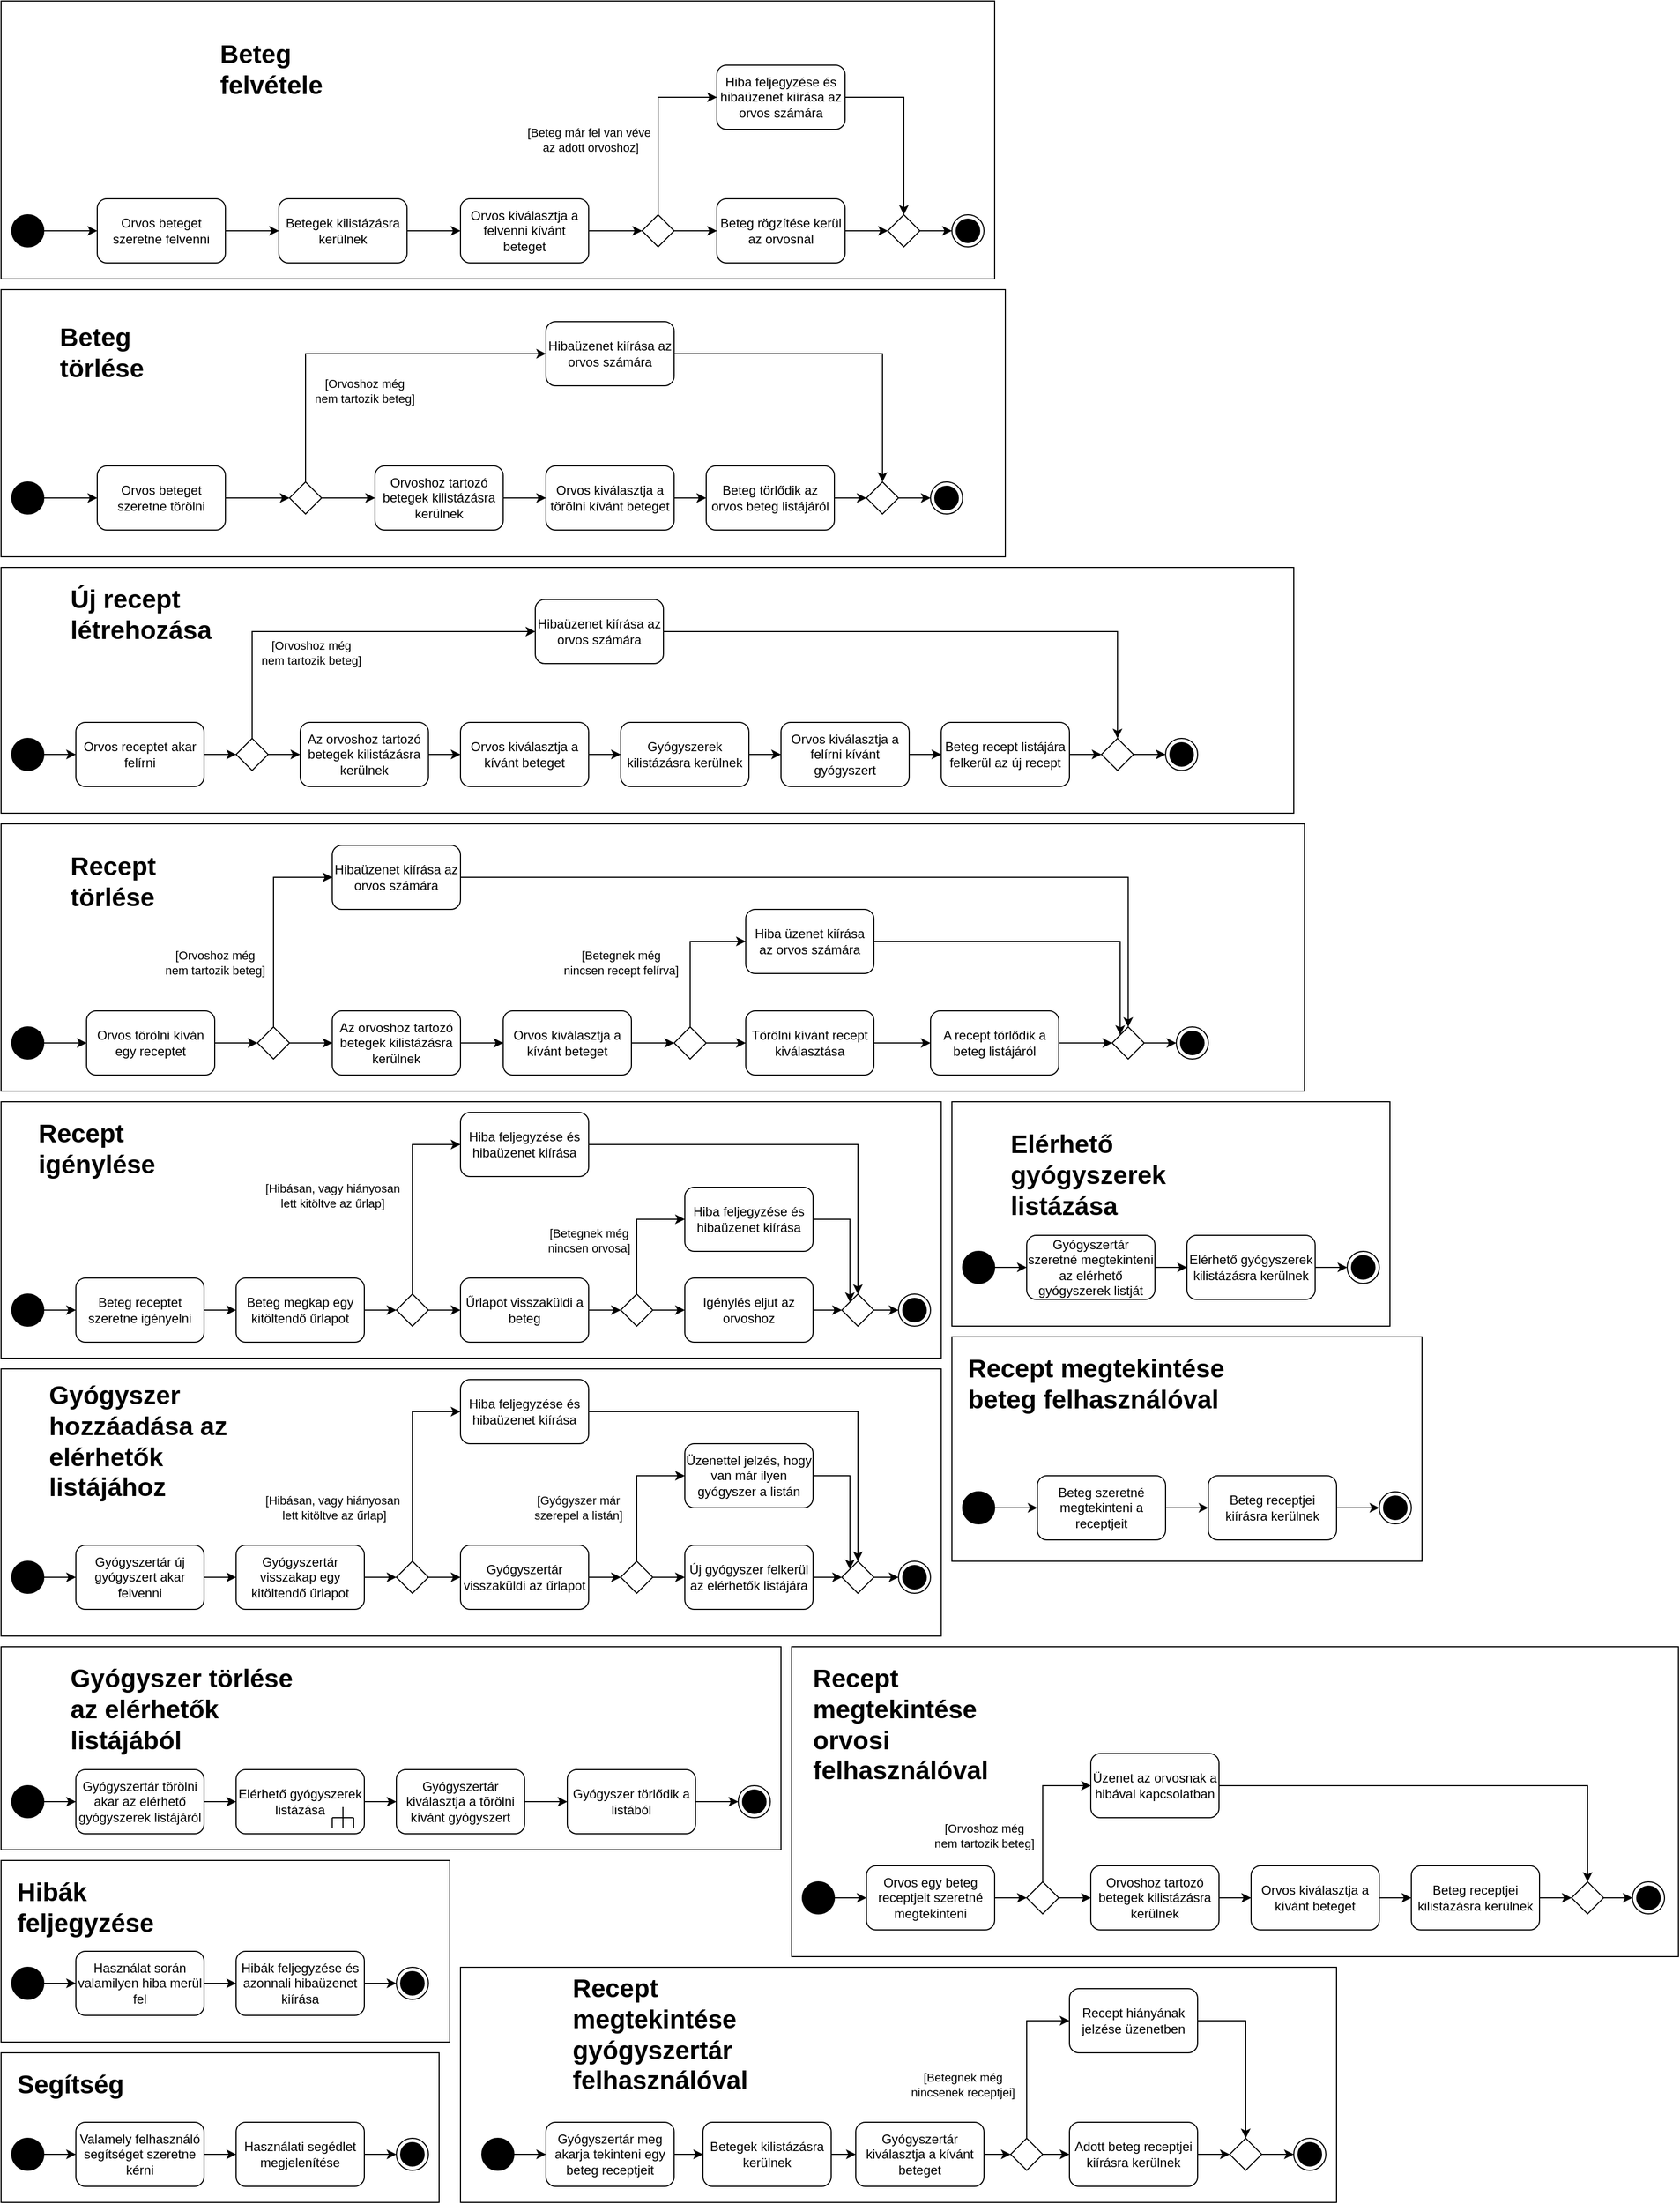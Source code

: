 <mxfile version="22.1.0" type="github">
  <diagram name="1 oldal" id="A5lsXJry7dlUo_Qo3VN9">
    <mxGraphModel dx="2580" dy="1955" grid="1" gridSize="10" guides="1" tooltips="1" connect="1" arrows="1" fold="1" page="1" pageScale="1" pageWidth="1654" pageHeight="2336" math="0" shadow="0">
      <root>
        <mxCell id="0" />
        <mxCell id="1" parent="0" />
        <mxCell id="Z808pS_AqZbe3OLs35A4-22" value="" style="rounded=0;whiteSpace=wrap;html=1;" vertex="1" parent="1">
          <mxGeometry x="440" y="1850" width="820" height="220" as="geometry" />
        </mxCell>
        <mxCell id="Be5XmaDgnvyBoXOh1O6h-53" value="" style="rounded=0;whiteSpace=wrap;html=1;" parent="1" vertex="1">
          <mxGeometry x="10" y="1930" width="410" height="140" as="geometry" />
        </mxCell>
        <mxCell id="Be5XmaDgnvyBoXOh1O6h-43" value="" style="rounded=0;whiteSpace=wrap;html=1;" parent="1" vertex="1">
          <mxGeometry x="10" y="1750" width="420" height="170" as="geometry" />
        </mxCell>
        <mxCell id="Be5XmaDgnvyBoXOh1O6h-21" value="" style="rounded=0;whiteSpace=wrap;html=1;" parent="1" vertex="1">
          <mxGeometry x="750" y="1550" width="830" height="290" as="geometry" />
        </mxCell>
        <mxCell id="i-3CGc0Ypoq-aM-rwJRE-172" value="" style="group" parent="1" vertex="1" connectable="0">
          <mxGeometry x="10" y="540" width="1210" height="230" as="geometry" />
        </mxCell>
        <mxCell id="i-3CGc0Ypoq-aM-rwJRE-171" value="" style="rounded=0;whiteSpace=wrap;html=1;" parent="i-3CGc0Ypoq-aM-rwJRE-172" vertex="1">
          <mxGeometry width="1210" height="230" as="geometry" />
        </mxCell>
        <mxCell id="i-3CGc0Ypoq-aM-rwJRE-149" value="" style="ellipse;fillColor=strokeColor;html=1;" parent="i-3CGc0Ypoq-aM-rwJRE-172" vertex="1">
          <mxGeometry x="10" y="160" width="30" height="30" as="geometry" />
        </mxCell>
        <mxCell id="i-3CGc0Ypoq-aM-rwJRE-150" value="Orvos receptet akar felírni" style="rounded=1;whiteSpace=wrap;html=1;" parent="i-3CGc0Ypoq-aM-rwJRE-172" vertex="1">
          <mxGeometry x="70" y="145" width="120" height="60" as="geometry" />
        </mxCell>
        <mxCell id="i-3CGc0Ypoq-aM-rwJRE-151" style="edgeStyle=orthogonalEdgeStyle;rounded=0;orthogonalLoop=1;jettySize=auto;html=1;exitX=1;exitY=0.5;exitDx=0;exitDy=0;entryX=0;entryY=0.5;entryDx=0;entryDy=0;" parent="i-3CGc0Ypoq-aM-rwJRE-172" source="i-3CGc0Ypoq-aM-rwJRE-149" target="i-3CGc0Ypoq-aM-rwJRE-150" edge="1">
          <mxGeometry relative="1" as="geometry" />
        </mxCell>
        <mxCell id="i-3CGc0Ypoq-aM-rwJRE-152" value="Az orvoshoz tartozó betegek kilistázásra kerülnek" style="rounded=1;whiteSpace=wrap;html=1;" parent="i-3CGc0Ypoq-aM-rwJRE-172" vertex="1">
          <mxGeometry x="280" y="145" width="120" height="60" as="geometry" />
        </mxCell>
        <mxCell id="i-3CGc0Ypoq-aM-rwJRE-155" style="edgeStyle=orthogonalEdgeStyle;rounded=0;orthogonalLoop=1;jettySize=auto;html=1;exitX=1;exitY=0.5;exitDx=0;exitDy=0;entryX=0;entryY=0.5;entryDx=0;entryDy=0;" parent="i-3CGc0Ypoq-aM-rwJRE-172" source="i-3CGc0Ypoq-aM-rwJRE-153" target="i-3CGc0Ypoq-aM-rwJRE-152" edge="1">
          <mxGeometry relative="1" as="geometry" />
        </mxCell>
        <mxCell id="i-3CGc0Ypoq-aM-rwJRE-153" value="" style="rhombus;whiteSpace=wrap;html=1;" parent="i-3CGc0Ypoq-aM-rwJRE-172" vertex="1">
          <mxGeometry x="220" y="160" width="30" height="30" as="geometry" />
        </mxCell>
        <mxCell id="i-3CGc0Ypoq-aM-rwJRE-154" style="edgeStyle=orthogonalEdgeStyle;rounded=0;orthogonalLoop=1;jettySize=auto;html=1;exitX=1;exitY=0.5;exitDx=0;exitDy=0;entryX=0;entryY=0.5;entryDx=0;entryDy=0;" parent="i-3CGc0Ypoq-aM-rwJRE-172" source="i-3CGc0Ypoq-aM-rwJRE-150" target="i-3CGc0Ypoq-aM-rwJRE-153" edge="1">
          <mxGeometry relative="1" as="geometry" />
        </mxCell>
        <mxCell id="i-3CGc0Ypoq-aM-rwJRE-156" value="Hibaüzenet kiírása az orvos számára" style="rounded=1;whiteSpace=wrap;html=1;" parent="i-3CGc0Ypoq-aM-rwJRE-172" vertex="1">
          <mxGeometry x="500" y="30" width="120" height="60" as="geometry" />
        </mxCell>
        <mxCell id="i-3CGc0Ypoq-aM-rwJRE-157" style="edgeStyle=orthogonalEdgeStyle;rounded=0;orthogonalLoop=1;jettySize=auto;html=1;exitX=0.5;exitY=0;exitDx=0;exitDy=0;entryX=0;entryY=0.5;entryDx=0;entryDy=0;" parent="i-3CGc0Ypoq-aM-rwJRE-172" source="i-3CGc0Ypoq-aM-rwJRE-153" target="i-3CGc0Ypoq-aM-rwJRE-156" edge="1">
          <mxGeometry relative="1" as="geometry" />
        </mxCell>
        <mxCell id="i-3CGc0Ypoq-aM-rwJRE-158" value="[Orvoshoz még &lt;br&gt;nem tartozik beteg]" style="edgeLabel;html=1;align=center;verticalAlign=middle;resizable=0;points=[];" parent="i-3CGc0Ypoq-aM-rwJRE-157" vertex="1" connectable="0">
          <mxGeometry x="-0.353" relative="1" as="geometry">
            <mxPoint x="37" y="20" as="offset" />
          </mxGeometry>
        </mxCell>
        <mxCell id="i-3CGc0Ypoq-aM-rwJRE-159" value="Orvos kiválasztja a kívánt beteget" style="rounded=1;whiteSpace=wrap;html=1;" parent="i-3CGc0Ypoq-aM-rwJRE-172" vertex="1">
          <mxGeometry x="430" y="145" width="120" height="60" as="geometry" />
        </mxCell>
        <mxCell id="i-3CGc0Ypoq-aM-rwJRE-160" style="edgeStyle=orthogonalEdgeStyle;rounded=0;orthogonalLoop=1;jettySize=auto;html=1;exitX=1;exitY=0.5;exitDx=0;exitDy=0;entryX=0;entryY=0.5;entryDx=0;entryDy=0;" parent="i-3CGc0Ypoq-aM-rwJRE-172" source="i-3CGc0Ypoq-aM-rwJRE-152" target="i-3CGc0Ypoq-aM-rwJRE-159" edge="1">
          <mxGeometry relative="1" as="geometry" />
        </mxCell>
        <mxCell id="i-3CGc0Ypoq-aM-rwJRE-161" value="" style="rhombus;whiteSpace=wrap;html=1;" parent="i-3CGc0Ypoq-aM-rwJRE-172" vertex="1">
          <mxGeometry x="1030" y="160" width="30" height="30" as="geometry" />
        </mxCell>
        <mxCell id="i-3CGc0Ypoq-aM-rwJRE-168" style="edgeStyle=orthogonalEdgeStyle;rounded=0;orthogonalLoop=1;jettySize=auto;html=1;exitX=1;exitY=0.5;exitDx=0;exitDy=0;entryX=0.5;entryY=0;entryDx=0;entryDy=0;" parent="i-3CGc0Ypoq-aM-rwJRE-172" source="i-3CGc0Ypoq-aM-rwJRE-156" target="i-3CGc0Ypoq-aM-rwJRE-161" edge="1">
          <mxGeometry relative="1" as="geometry" />
        </mxCell>
        <mxCell id="i-3CGc0Ypoq-aM-rwJRE-162" value="" style="ellipse;html=1;shape=endState;fillColor=strokeColor;" parent="i-3CGc0Ypoq-aM-rwJRE-172" vertex="1">
          <mxGeometry x="1090" y="160" width="30" height="30" as="geometry" />
        </mxCell>
        <mxCell id="i-3CGc0Ypoq-aM-rwJRE-163" style="edgeStyle=orthogonalEdgeStyle;rounded=0;orthogonalLoop=1;jettySize=auto;html=1;exitX=1;exitY=0.5;exitDx=0;exitDy=0;entryX=0;entryY=0.5;entryDx=0;entryDy=0;" parent="i-3CGc0Ypoq-aM-rwJRE-172" source="i-3CGc0Ypoq-aM-rwJRE-161" target="i-3CGc0Ypoq-aM-rwJRE-162" edge="1">
          <mxGeometry relative="1" as="geometry" />
        </mxCell>
        <mxCell id="i-3CGc0Ypoq-aM-rwJRE-164" value="Gyógyszerek kilistázásra kerülnek" style="rounded=1;whiteSpace=wrap;html=1;" parent="i-3CGc0Ypoq-aM-rwJRE-172" vertex="1">
          <mxGeometry x="580" y="145" width="120" height="60" as="geometry" />
        </mxCell>
        <mxCell id="i-3CGc0Ypoq-aM-rwJRE-165" style="edgeStyle=orthogonalEdgeStyle;rounded=0;orthogonalLoop=1;jettySize=auto;html=1;exitX=1;exitY=0.5;exitDx=0;exitDy=0;entryX=0;entryY=0.5;entryDx=0;entryDy=0;" parent="i-3CGc0Ypoq-aM-rwJRE-172" source="i-3CGc0Ypoq-aM-rwJRE-159" target="i-3CGc0Ypoq-aM-rwJRE-164" edge="1">
          <mxGeometry relative="1" as="geometry" />
        </mxCell>
        <mxCell id="6-SR3neiEmL0V248poDt-51" style="edgeStyle=orthogonalEdgeStyle;rounded=0;orthogonalLoop=1;jettySize=auto;html=1;exitX=1;exitY=0.5;exitDx=0;exitDy=0;entryX=0;entryY=0.5;entryDx=0;entryDy=0;" parent="i-3CGc0Ypoq-aM-rwJRE-172" source="i-3CGc0Ypoq-aM-rwJRE-166" target="6-SR3neiEmL0V248poDt-49" edge="1">
          <mxGeometry relative="1" as="geometry" />
        </mxCell>
        <mxCell id="i-3CGc0Ypoq-aM-rwJRE-166" value="Orvos kiválasztja a felírni kívánt gyógyszert" style="rounded=1;whiteSpace=wrap;html=1;" parent="i-3CGc0Ypoq-aM-rwJRE-172" vertex="1">
          <mxGeometry x="730" y="145" width="120" height="60" as="geometry" />
        </mxCell>
        <mxCell id="i-3CGc0Ypoq-aM-rwJRE-167" style="edgeStyle=orthogonalEdgeStyle;rounded=0;orthogonalLoop=1;jettySize=auto;html=1;exitX=1;exitY=0.5;exitDx=0;exitDy=0;entryX=0;entryY=0.5;entryDx=0;entryDy=0;" parent="i-3CGc0Ypoq-aM-rwJRE-172" source="i-3CGc0Ypoq-aM-rwJRE-164" target="i-3CGc0Ypoq-aM-rwJRE-166" edge="1">
          <mxGeometry relative="1" as="geometry" />
        </mxCell>
        <mxCell id="i-3CGc0Ypoq-aM-rwJRE-170" value="&lt;h1&gt;Új recept létrehozása&lt;/h1&gt;" style="text;html=1;strokeColor=none;fillColor=none;spacing=5;spacingTop=-20;whiteSpace=wrap;overflow=hidden;rounded=0;" parent="i-3CGc0Ypoq-aM-rwJRE-172" vertex="1">
          <mxGeometry x="60" y="10" width="140" height="70" as="geometry" />
        </mxCell>
        <mxCell id="6-SR3neiEmL0V248poDt-52" style="edgeStyle=orthogonalEdgeStyle;rounded=0;orthogonalLoop=1;jettySize=auto;html=1;exitX=1;exitY=0.5;exitDx=0;exitDy=0;entryX=0;entryY=0.5;entryDx=0;entryDy=0;" parent="i-3CGc0Ypoq-aM-rwJRE-172" source="6-SR3neiEmL0V248poDt-49" target="i-3CGc0Ypoq-aM-rwJRE-161" edge="1">
          <mxGeometry relative="1" as="geometry" />
        </mxCell>
        <mxCell id="6-SR3neiEmL0V248poDt-49" value="Beteg recept listájára felkerül az új recept" style="rounded=1;whiteSpace=wrap;html=1;" parent="i-3CGc0Ypoq-aM-rwJRE-172" vertex="1">
          <mxGeometry x="880" y="145" width="120" height="60" as="geometry" />
        </mxCell>
        <mxCell id="bNc3_RKc6GyXrtvvuMN3-31" value="" style="group" parent="1" vertex="1" connectable="0">
          <mxGeometry x="10" y="1040" width="880" height="240" as="geometry" />
        </mxCell>
        <mxCell id="bNc3_RKc6GyXrtvvuMN3-29" value="" style="rounded=0;whiteSpace=wrap;html=1;" parent="bNc3_RKc6GyXrtvvuMN3-31" vertex="1">
          <mxGeometry width="880" height="240" as="geometry" />
        </mxCell>
        <mxCell id="bNc3_RKc6GyXrtvvuMN3-1" value="" style="ellipse;fillColor=strokeColor;html=1;" parent="bNc3_RKc6GyXrtvvuMN3-31" vertex="1">
          <mxGeometry x="10" y="180" width="30" height="30" as="geometry" />
        </mxCell>
        <mxCell id="bNc3_RKc6GyXrtvvuMN3-2" value="Beteg receptet szeretne igényelni" style="rounded=1;whiteSpace=wrap;html=1;" parent="bNc3_RKc6GyXrtvvuMN3-31" vertex="1">
          <mxGeometry x="70" y="165" width="120" height="60" as="geometry" />
        </mxCell>
        <mxCell id="bNc3_RKc6GyXrtvvuMN3-3" style="edgeStyle=orthogonalEdgeStyle;rounded=0;orthogonalLoop=1;jettySize=auto;html=1;exitX=1;exitY=0.5;exitDx=0;exitDy=0;entryX=0;entryY=0.5;entryDx=0;entryDy=0;" parent="bNc3_RKc6GyXrtvvuMN3-31" source="bNc3_RKc6GyXrtvvuMN3-1" target="bNc3_RKc6GyXrtvvuMN3-2" edge="1">
          <mxGeometry relative="1" as="geometry" />
        </mxCell>
        <mxCell id="bNc3_RKc6GyXrtvvuMN3-4" value="Beteg megkap egy kitöltendő űrlapot" style="rounded=1;whiteSpace=wrap;html=1;" parent="bNc3_RKc6GyXrtvvuMN3-31" vertex="1">
          <mxGeometry x="220" y="165" width="120" height="60" as="geometry" />
        </mxCell>
        <mxCell id="bNc3_RKc6GyXrtvvuMN3-6" style="edgeStyle=orthogonalEdgeStyle;rounded=0;orthogonalLoop=1;jettySize=auto;html=1;exitX=1;exitY=0.5;exitDx=0;exitDy=0;entryX=0;entryY=0.5;entryDx=0;entryDy=0;" parent="bNc3_RKc6GyXrtvvuMN3-31" source="bNc3_RKc6GyXrtvvuMN3-2" target="bNc3_RKc6GyXrtvvuMN3-4" edge="1">
          <mxGeometry relative="1" as="geometry" />
        </mxCell>
        <mxCell id="bNc3_RKc6GyXrtvvuMN3-8" value="" style="rhombus;whiteSpace=wrap;html=1;" parent="bNc3_RKc6GyXrtvvuMN3-31" vertex="1">
          <mxGeometry x="370" y="180" width="30" height="30" as="geometry" />
        </mxCell>
        <mxCell id="bNc3_RKc6GyXrtvvuMN3-9" style="edgeStyle=orthogonalEdgeStyle;rounded=0;orthogonalLoop=1;jettySize=auto;html=1;exitX=1;exitY=0.5;exitDx=0;exitDy=0;entryX=0;entryY=0.5;entryDx=0;entryDy=0;" parent="bNc3_RKc6GyXrtvvuMN3-31" source="bNc3_RKc6GyXrtvvuMN3-4" target="bNc3_RKc6GyXrtvvuMN3-8" edge="1">
          <mxGeometry relative="1" as="geometry" />
        </mxCell>
        <mxCell id="bNc3_RKc6GyXrtvvuMN3-10" value="Űrlapot visszaküldi a beteg" style="rounded=1;whiteSpace=wrap;html=1;" parent="bNc3_RKc6GyXrtvvuMN3-31" vertex="1">
          <mxGeometry x="430" y="165" width="120" height="60" as="geometry" />
        </mxCell>
        <mxCell id="bNc3_RKc6GyXrtvvuMN3-13" style="edgeStyle=orthogonalEdgeStyle;rounded=0;orthogonalLoop=1;jettySize=auto;html=1;exitX=1;exitY=0.5;exitDx=0;exitDy=0;entryX=0;entryY=0.5;entryDx=0;entryDy=0;" parent="bNc3_RKc6GyXrtvvuMN3-31" source="bNc3_RKc6GyXrtvvuMN3-8" target="bNc3_RKc6GyXrtvvuMN3-10" edge="1">
          <mxGeometry relative="1" as="geometry" />
        </mxCell>
        <mxCell id="bNc3_RKc6GyXrtvvuMN3-11" value="Hiba feljegyzése és hibaüzenet kiírása" style="rounded=1;whiteSpace=wrap;html=1;" parent="bNc3_RKc6GyXrtvvuMN3-31" vertex="1">
          <mxGeometry x="430" y="10" width="120" height="60" as="geometry" />
        </mxCell>
        <mxCell id="bNc3_RKc6GyXrtvvuMN3-12" style="edgeStyle=orthogonalEdgeStyle;rounded=0;orthogonalLoop=1;jettySize=auto;html=1;exitX=0.5;exitY=0;exitDx=0;exitDy=0;entryX=0;entryY=0.5;entryDx=0;entryDy=0;" parent="bNc3_RKc6GyXrtvvuMN3-31" source="bNc3_RKc6GyXrtvvuMN3-8" target="bNc3_RKc6GyXrtvvuMN3-11" edge="1">
          <mxGeometry relative="1" as="geometry" />
        </mxCell>
        <mxCell id="bNc3_RKc6GyXrtvvuMN3-14" value="[Hibásan, vagy hiányosan &lt;br&gt;lett kitöltve az űrlap]" style="edgeLabel;html=1;align=center;verticalAlign=middle;resizable=0;points=[];" parent="bNc3_RKc6GyXrtvvuMN3-12" vertex="1" connectable="0">
          <mxGeometry x="0.103" y="-1" relative="1" as="geometry">
            <mxPoint x="-76" y="10" as="offset" />
          </mxGeometry>
        </mxCell>
        <mxCell id="bNc3_RKc6GyXrtvvuMN3-15" value="" style="rhombus;whiteSpace=wrap;html=1;" parent="bNc3_RKc6GyXrtvvuMN3-31" vertex="1">
          <mxGeometry x="580" y="180" width="30" height="30" as="geometry" />
        </mxCell>
        <mxCell id="bNc3_RKc6GyXrtvvuMN3-18" style="edgeStyle=orthogonalEdgeStyle;rounded=0;orthogonalLoop=1;jettySize=auto;html=1;exitX=1;exitY=0.5;exitDx=0;exitDy=0;entryX=0;entryY=0.5;entryDx=0;entryDy=0;" parent="bNc3_RKc6GyXrtvvuMN3-31" source="bNc3_RKc6GyXrtvvuMN3-10" target="bNc3_RKc6GyXrtvvuMN3-15" edge="1">
          <mxGeometry relative="1" as="geometry" />
        </mxCell>
        <mxCell id="bNc3_RKc6GyXrtvvuMN3-16" value="Igénylés eljut az orvoshoz" style="rounded=1;whiteSpace=wrap;html=1;" parent="bNc3_RKc6GyXrtvvuMN3-31" vertex="1">
          <mxGeometry x="640" y="165" width="120" height="60" as="geometry" />
        </mxCell>
        <mxCell id="bNc3_RKc6GyXrtvvuMN3-20" style="edgeStyle=orthogonalEdgeStyle;rounded=0;orthogonalLoop=1;jettySize=auto;html=1;exitX=1;exitY=0.5;exitDx=0;exitDy=0;entryX=0;entryY=0.5;entryDx=0;entryDy=0;" parent="bNc3_RKc6GyXrtvvuMN3-31" source="bNc3_RKc6GyXrtvvuMN3-15" target="bNc3_RKc6GyXrtvvuMN3-16" edge="1">
          <mxGeometry relative="1" as="geometry" />
        </mxCell>
        <mxCell id="bNc3_RKc6GyXrtvvuMN3-17" value="Hiba feljegyzése és hibaüzenet kiírása" style="rounded=1;whiteSpace=wrap;html=1;" parent="bNc3_RKc6GyXrtvvuMN3-31" vertex="1">
          <mxGeometry x="640" y="80" width="120" height="60" as="geometry" />
        </mxCell>
        <mxCell id="bNc3_RKc6GyXrtvvuMN3-19" style="edgeStyle=orthogonalEdgeStyle;rounded=0;orthogonalLoop=1;jettySize=auto;html=1;exitX=0.5;exitY=0;exitDx=0;exitDy=0;entryX=0;entryY=0.5;entryDx=0;entryDy=0;" parent="bNc3_RKc6GyXrtvvuMN3-31" source="bNc3_RKc6GyXrtvvuMN3-15" target="bNc3_RKc6GyXrtvvuMN3-17" edge="1">
          <mxGeometry relative="1" as="geometry" />
        </mxCell>
        <mxCell id="bNc3_RKc6GyXrtvvuMN3-21" value="[Betegnek még &lt;br&gt;nincsen orvosa]" style="edgeLabel;html=1;align=center;verticalAlign=middle;resizable=0;points=[];" parent="bNc3_RKc6GyXrtvvuMN3-19" vertex="1" connectable="0">
          <mxGeometry x="-0.391" y="-2" relative="1" as="geometry">
            <mxPoint x="-47" y="-15" as="offset" />
          </mxGeometry>
        </mxCell>
        <mxCell id="bNc3_RKc6GyXrtvvuMN3-22" value="" style="rhombus;whiteSpace=wrap;html=1;" parent="bNc3_RKc6GyXrtvvuMN3-31" vertex="1">
          <mxGeometry x="787" y="180" width="30" height="30" as="geometry" />
        </mxCell>
        <mxCell id="bNc3_RKc6GyXrtvvuMN3-28" style="edgeStyle=orthogonalEdgeStyle;rounded=0;orthogonalLoop=1;jettySize=auto;html=1;exitX=1;exitY=0.5;exitDx=0;exitDy=0;entryX=0.5;entryY=0;entryDx=0;entryDy=0;" parent="bNc3_RKc6GyXrtvvuMN3-31" source="bNc3_RKc6GyXrtvvuMN3-11" target="bNc3_RKc6GyXrtvvuMN3-22" edge="1">
          <mxGeometry relative="1" as="geometry" />
        </mxCell>
        <mxCell id="bNc3_RKc6GyXrtvvuMN3-23" style="edgeStyle=orthogonalEdgeStyle;rounded=0;orthogonalLoop=1;jettySize=auto;html=1;exitX=1;exitY=0.5;exitDx=0;exitDy=0;entryX=0;entryY=0.5;entryDx=0;entryDy=0;" parent="bNc3_RKc6GyXrtvvuMN3-31" source="bNc3_RKc6GyXrtvvuMN3-16" target="bNc3_RKc6GyXrtvvuMN3-22" edge="1">
          <mxGeometry relative="1" as="geometry" />
        </mxCell>
        <mxCell id="bNc3_RKc6GyXrtvvuMN3-24" style="edgeStyle=orthogonalEdgeStyle;rounded=0;orthogonalLoop=1;jettySize=auto;html=1;exitX=1;exitY=0.5;exitDx=0;exitDy=0;entryX=0;entryY=0;entryDx=0;entryDy=0;" parent="bNc3_RKc6GyXrtvvuMN3-31" source="bNc3_RKc6GyXrtvvuMN3-17" target="bNc3_RKc6GyXrtvvuMN3-22" edge="1">
          <mxGeometry relative="1" as="geometry" />
        </mxCell>
        <mxCell id="bNc3_RKc6GyXrtvvuMN3-26" value="" style="ellipse;html=1;shape=endState;fillColor=strokeColor;" parent="bNc3_RKc6GyXrtvvuMN3-31" vertex="1">
          <mxGeometry x="840" y="180" width="30" height="30" as="geometry" />
        </mxCell>
        <mxCell id="bNc3_RKc6GyXrtvvuMN3-27" style="edgeStyle=orthogonalEdgeStyle;rounded=0;orthogonalLoop=1;jettySize=auto;html=1;exitX=1;exitY=0.5;exitDx=0;exitDy=0;entryX=0;entryY=0.5;entryDx=0;entryDy=0;" parent="bNc3_RKc6GyXrtvvuMN3-31" source="bNc3_RKc6GyXrtvvuMN3-22" target="bNc3_RKc6GyXrtvvuMN3-26" edge="1">
          <mxGeometry relative="1" as="geometry" />
        </mxCell>
        <mxCell id="bNc3_RKc6GyXrtvvuMN3-30" value="&lt;h1&gt;Recept igénylése&lt;/h1&gt;" style="text;html=1;strokeColor=none;fillColor=none;spacing=5;spacingTop=-20;whiteSpace=wrap;overflow=hidden;rounded=0;" parent="bNc3_RKc6GyXrtvvuMN3-31" vertex="1">
          <mxGeometry x="30" y="10" width="140" height="70" as="geometry" />
        </mxCell>
        <mxCell id="6-SR3neiEmL0V248poDt-11" value="" style="group" parent="1" vertex="1" connectable="0">
          <mxGeometry x="900" y="1040" width="410" height="210" as="geometry" />
        </mxCell>
        <mxCell id="6-SR3neiEmL0V248poDt-10" value="" style="rounded=0;whiteSpace=wrap;html=1;" parent="6-SR3neiEmL0V248poDt-11" vertex="1">
          <mxGeometry width="410" height="210" as="geometry" />
        </mxCell>
        <mxCell id="6-SR3neiEmL0V248poDt-2" value="" style="ellipse;fillColor=strokeColor;html=1;" parent="6-SR3neiEmL0V248poDt-11" vertex="1">
          <mxGeometry x="10" y="140" width="30" height="30" as="geometry" />
        </mxCell>
        <mxCell id="6-SR3neiEmL0V248poDt-3" value="Gyógyszertár szeretné megtekinteni az elérhető gyógyszerek listját" style="rounded=1;whiteSpace=wrap;html=1;" parent="6-SR3neiEmL0V248poDt-11" vertex="1">
          <mxGeometry x="70" y="125" width="120" height="60" as="geometry" />
        </mxCell>
        <mxCell id="6-SR3neiEmL0V248poDt-4" style="edgeStyle=orthogonalEdgeStyle;rounded=0;orthogonalLoop=1;jettySize=auto;html=1;exitX=1;exitY=0.5;exitDx=0;exitDy=0;entryX=0;entryY=0.5;entryDx=0;entryDy=0;" parent="6-SR3neiEmL0V248poDt-11" source="6-SR3neiEmL0V248poDt-2" target="6-SR3neiEmL0V248poDt-3" edge="1">
          <mxGeometry relative="1" as="geometry" />
        </mxCell>
        <mxCell id="6-SR3neiEmL0V248poDt-5" value="Elérhető gyógyszerek kilistázásra kerülnek" style="rounded=1;whiteSpace=wrap;html=1;" parent="6-SR3neiEmL0V248poDt-11" vertex="1">
          <mxGeometry x="220" y="125" width="120" height="60" as="geometry" />
        </mxCell>
        <mxCell id="6-SR3neiEmL0V248poDt-7" style="edgeStyle=orthogonalEdgeStyle;rounded=0;orthogonalLoop=1;jettySize=auto;html=1;exitX=1;exitY=0.5;exitDx=0;exitDy=0;entryX=0;entryY=0.5;entryDx=0;entryDy=0;" parent="6-SR3neiEmL0V248poDt-11" source="6-SR3neiEmL0V248poDt-3" target="6-SR3neiEmL0V248poDt-5" edge="1">
          <mxGeometry relative="1" as="geometry" />
        </mxCell>
        <mxCell id="6-SR3neiEmL0V248poDt-6" value="" style="ellipse;html=1;shape=endState;fillColor=strokeColor;" parent="6-SR3neiEmL0V248poDt-11" vertex="1">
          <mxGeometry x="370" y="140" width="30" height="30" as="geometry" />
        </mxCell>
        <mxCell id="6-SR3neiEmL0V248poDt-8" style="edgeStyle=orthogonalEdgeStyle;rounded=0;orthogonalLoop=1;jettySize=auto;html=1;exitX=1;exitY=0.5;exitDx=0;exitDy=0;entryX=0;entryY=0.5;entryDx=0;entryDy=0;" parent="6-SR3neiEmL0V248poDt-11" source="6-SR3neiEmL0V248poDt-5" target="6-SR3neiEmL0V248poDt-6" edge="1">
          <mxGeometry relative="1" as="geometry" />
        </mxCell>
        <mxCell id="6-SR3neiEmL0V248poDt-9" value="&lt;h1&gt;Elérhető gyógyszerek listázása&lt;/h1&gt;" style="text;html=1;strokeColor=none;fillColor=none;spacing=5;spacingTop=-20;whiteSpace=wrap;overflow=hidden;rounded=0;" parent="6-SR3neiEmL0V248poDt-11" vertex="1">
          <mxGeometry x="50" y="20" width="160" height="100" as="geometry" />
        </mxCell>
        <mxCell id="6-SR3neiEmL0V248poDt-39" value="" style="group" parent="1" vertex="1" connectable="0">
          <mxGeometry x="10" y="1290" width="880" height="250" as="geometry" />
        </mxCell>
        <mxCell id="6-SR3neiEmL0V248poDt-38" value="" style="rounded=0;whiteSpace=wrap;html=1;" parent="6-SR3neiEmL0V248poDt-39" vertex="1">
          <mxGeometry width="880" height="250" as="geometry" />
        </mxCell>
        <mxCell id="6-SR3neiEmL0V248poDt-12" value="" style="ellipse;fillColor=strokeColor;html=1;" parent="6-SR3neiEmL0V248poDt-39" vertex="1">
          <mxGeometry x="10" y="180" width="30" height="30" as="geometry" />
        </mxCell>
        <mxCell id="6-SR3neiEmL0V248poDt-13" value="Gyógyszertár új gyógyszert akar felvenni" style="rounded=1;whiteSpace=wrap;html=1;" parent="6-SR3neiEmL0V248poDt-39" vertex="1">
          <mxGeometry x="70" y="165" width="120" height="60" as="geometry" />
        </mxCell>
        <mxCell id="6-SR3neiEmL0V248poDt-14" style="edgeStyle=orthogonalEdgeStyle;rounded=0;orthogonalLoop=1;jettySize=auto;html=1;exitX=1;exitY=0.5;exitDx=0;exitDy=0;entryX=0;entryY=0.5;entryDx=0;entryDy=0;" parent="6-SR3neiEmL0V248poDt-39" source="6-SR3neiEmL0V248poDt-12" target="6-SR3neiEmL0V248poDt-13" edge="1">
          <mxGeometry relative="1" as="geometry" />
        </mxCell>
        <mxCell id="6-SR3neiEmL0V248poDt-15" value="Gyógyszertár visszakap egy kitöltendő űrlapot" style="rounded=1;whiteSpace=wrap;html=1;" parent="6-SR3neiEmL0V248poDt-39" vertex="1">
          <mxGeometry x="220" y="165" width="120" height="60" as="geometry" />
        </mxCell>
        <mxCell id="6-SR3neiEmL0V248poDt-16" style="edgeStyle=orthogonalEdgeStyle;rounded=0;orthogonalLoop=1;jettySize=auto;html=1;exitX=1;exitY=0.5;exitDx=0;exitDy=0;entryX=0;entryY=0.5;entryDx=0;entryDy=0;" parent="6-SR3neiEmL0V248poDt-39" source="6-SR3neiEmL0V248poDt-13" target="6-SR3neiEmL0V248poDt-15" edge="1">
          <mxGeometry relative="1" as="geometry" />
        </mxCell>
        <mxCell id="6-SR3neiEmL0V248poDt-17" value="" style="rhombus;whiteSpace=wrap;html=1;" parent="6-SR3neiEmL0V248poDt-39" vertex="1">
          <mxGeometry x="370" y="180" width="30" height="30" as="geometry" />
        </mxCell>
        <mxCell id="6-SR3neiEmL0V248poDt-18" style="edgeStyle=orthogonalEdgeStyle;rounded=0;orthogonalLoop=1;jettySize=auto;html=1;exitX=1;exitY=0.5;exitDx=0;exitDy=0;entryX=0;entryY=0.5;entryDx=0;entryDy=0;" parent="6-SR3neiEmL0V248poDt-39" source="6-SR3neiEmL0V248poDt-15" target="6-SR3neiEmL0V248poDt-17" edge="1">
          <mxGeometry relative="1" as="geometry" />
        </mxCell>
        <mxCell id="6-SR3neiEmL0V248poDt-19" value="Gyógyszertár visszaküldi az űrlapot" style="rounded=1;whiteSpace=wrap;html=1;" parent="6-SR3neiEmL0V248poDt-39" vertex="1">
          <mxGeometry x="430" y="165" width="120" height="60" as="geometry" />
        </mxCell>
        <mxCell id="6-SR3neiEmL0V248poDt-22" style="edgeStyle=orthogonalEdgeStyle;rounded=0;orthogonalLoop=1;jettySize=auto;html=1;exitX=1;exitY=0.5;exitDx=0;exitDy=0;entryX=0;entryY=0.5;entryDx=0;entryDy=0;" parent="6-SR3neiEmL0V248poDt-39" source="6-SR3neiEmL0V248poDt-17" target="6-SR3neiEmL0V248poDt-19" edge="1">
          <mxGeometry relative="1" as="geometry" />
        </mxCell>
        <mxCell id="6-SR3neiEmL0V248poDt-20" value="Hiba feljegyzése és hibaüzenet kiírása" style="rounded=1;whiteSpace=wrap;html=1;" parent="6-SR3neiEmL0V248poDt-39" vertex="1">
          <mxGeometry x="430" y="10" width="120" height="60" as="geometry" />
        </mxCell>
        <mxCell id="6-SR3neiEmL0V248poDt-21" style="edgeStyle=orthogonalEdgeStyle;rounded=0;orthogonalLoop=1;jettySize=auto;html=1;exitX=0.5;exitY=0;exitDx=0;exitDy=0;entryX=0;entryY=0.5;entryDx=0;entryDy=0;" parent="6-SR3neiEmL0V248poDt-39" source="6-SR3neiEmL0V248poDt-17" target="6-SR3neiEmL0V248poDt-20" edge="1">
          <mxGeometry relative="1" as="geometry" />
        </mxCell>
        <mxCell id="6-SR3neiEmL0V248poDt-23" value="[Hibásan, vagy hiányosan&lt;br&gt;&amp;nbsp;lett kitöltve az űrlap]" style="edgeLabel;html=1;align=center;verticalAlign=middle;resizable=0;points=[];" parent="6-SR3neiEmL0V248poDt-21" vertex="1" connectable="0">
          <mxGeometry x="-0.33" y="-1" relative="1" as="geometry">
            <mxPoint x="-76" y="12" as="offset" />
          </mxGeometry>
        </mxCell>
        <mxCell id="6-SR3neiEmL0V248poDt-24" value="" style="rhombus;whiteSpace=wrap;html=1;" parent="6-SR3neiEmL0V248poDt-39" vertex="1">
          <mxGeometry x="580" y="180" width="30" height="30" as="geometry" />
        </mxCell>
        <mxCell id="6-SR3neiEmL0V248poDt-25" style="edgeStyle=orthogonalEdgeStyle;rounded=0;orthogonalLoop=1;jettySize=auto;html=1;exitX=1;exitY=0.5;exitDx=0;exitDy=0;entryX=0;entryY=0.5;entryDx=0;entryDy=0;" parent="6-SR3neiEmL0V248poDt-39" source="6-SR3neiEmL0V248poDt-19" target="6-SR3neiEmL0V248poDt-24" edge="1">
          <mxGeometry relative="1" as="geometry" />
        </mxCell>
        <mxCell id="6-SR3neiEmL0V248poDt-26" value="Új gyógyszer felkerül az elérhetők listájára" style="rounded=1;whiteSpace=wrap;html=1;" parent="6-SR3neiEmL0V248poDt-39" vertex="1">
          <mxGeometry x="640" y="165" width="120" height="60" as="geometry" />
        </mxCell>
        <mxCell id="6-SR3neiEmL0V248poDt-29" style="edgeStyle=orthogonalEdgeStyle;rounded=0;orthogonalLoop=1;jettySize=auto;html=1;exitX=1;exitY=0.5;exitDx=0;exitDy=0;entryX=0;entryY=0.5;entryDx=0;entryDy=0;" parent="6-SR3neiEmL0V248poDt-39" source="6-SR3neiEmL0V248poDt-24" target="6-SR3neiEmL0V248poDt-26" edge="1">
          <mxGeometry relative="1" as="geometry" />
        </mxCell>
        <mxCell id="6-SR3neiEmL0V248poDt-27" value="Üzenettel jelzés, hogy van már ilyen gyógyszer a listán" style="rounded=1;whiteSpace=wrap;html=1;" parent="6-SR3neiEmL0V248poDt-39" vertex="1">
          <mxGeometry x="640" y="70" width="120" height="60" as="geometry" />
        </mxCell>
        <mxCell id="6-SR3neiEmL0V248poDt-28" style="edgeStyle=orthogonalEdgeStyle;rounded=0;orthogonalLoop=1;jettySize=auto;html=1;exitX=0.5;exitY=0;exitDx=0;exitDy=0;entryX=0;entryY=0.5;entryDx=0;entryDy=0;" parent="6-SR3neiEmL0V248poDt-39" source="6-SR3neiEmL0V248poDt-24" target="6-SR3neiEmL0V248poDt-27" edge="1">
          <mxGeometry relative="1" as="geometry" />
        </mxCell>
        <mxCell id="6-SR3neiEmL0V248poDt-30" value="[Gyógyszer már &lt;br&gt;szerepel a listán]" style="edgeLabel;html=1;align=center;verticalAlign=middle;resizable=0;points=[];" parent="6-SR3neiEmL0V248poDt-28" vertex="1" connectable="0">
          <mxGeometry x="-0.059" y="1" relative="1" as="geometry">
            <mxPoint x="-54" y="9" as="offset" />
          </mxGeometry>
        </mxCell>
        <mxCell id="6-SR3neiEmL0V248poDt-31" value="" style="rhombus;whiteSpace=wrap;html=1;" parent="6-SR3neiEmL0V248poDt-39" vertex="1">
          <mxGeometry x="787" y="180" width="30" height="30" as="geometry" />
        </mxCell>
        <mxCell id="6-SR3neiEmL0V248poDt-34" style="edgeStyle=orthogonalEdgeStyle;rounded=0;orthogonalLoop=1;jettySize=auto;html=1;exitX=1;exitY=0.5;exitDx=0;exitDy=0;entryX=0.5;entryY=0;entryDx=0;entryDy=0;" parent="6-SR3neiEmL0V248poDt-39" source="6-SR3neiEmL0V248poDt-20" target="6-SR3neiEmL0V248poDt-31" edge="1">
          <mxGeometry relative="1" as="geometry" />
        </mxCell>
        <mxCell id="6-SR3neiEmL0V248poDt-33" style="edgeStyle=orthogonalEdgeStyle;rounded=0;orthogonalLoop=1;jettySize=auto;html=1;exitX=1;exitY=0.5;exitDx=0;exitDy=0;entryX=0;entryY=0.5;entryDx=0;entryDy=0;" parent="6-SR3neiEmL0V248poDt-39" source="6-SR3neiEmL0V248poDt-26" target="6-SR3neiEmL0V248poDt-31" edge="1">
          <mxGeometry relative="1" as="geometry" />
        </mxCell>
        <mxCell id="6-SR3neiEmL0V248poDt-32" style="edgeStyle=orthogonalEdgeStyle;rounded=0;orthogonalLoop=1;jettySize=auto;html=1;exitX=1;exitY=0.5;exitDx=0;exitDy=0;entryX=0;entryY=0;entryDx=0;entryDy=0;" parent="6-SR3neiEmL0V248poDt-39" source="6-SR3neiEmL0V248poDt-27" target="6-SR3neiEmL0V248poDt-31" edge="1">
          <mxGeometry relative="1" as="geometry" />
        </mxCell>
        <mxCell id="6-SR3neiEmL0V248poDt-35" value="" style="ellipse;html=1;shape=endState;fillColor=strokeColor;" parent="6-SR3neiEmL0V248poDt-39" vertex="1">
          <mxGeometry x="840" y="180" width="30" height="30" as="geometry" />
        </mxCell>
        <mxCell id="6-SR3neiEmL0V248poDt-36" style="edgeStyle=orthogonalEdgeStyle;rounded=0;orthogonalLoop=1;jettySize=auto;html=1;exitX=1;exitY=0.5;exitDx=0;exitDy=0;entryX=0;entryY=0.5;entryDx=0;entryDy=0;" parent="6-SR3neiEmL0V248poDt-39" source="6-SR3neiEmL0V248poDt-31" target="6-SR3neiEmL0V248poDt-35" edge="1">
          <mxGeometry relative="1" as="geometry" />
        </mxCell>
        <mxCell id="6-SR3neiEmL0V248poDt-37" value="&lt;h1&gt;Gyógyszer hozzáadása az elérhetők listájához&lt;/h1&gt;" style="text;html=1;strokeColor=none;fillColor=none;spacing=5;spacingTop=-20;whiteSpace=wrap;overflow=hidden;rounded=0;" parent="6-SR3neiEmL0V248poDt-39" vertex="1">
          <mxGeometry x="40" y="5" width="210" height="125" as="geometry" />
        </mxCell>
        <mxCell id="6-SR3neiEmL0V248poDt-45" value="" style="group" parent="1" vertex="1" connectable="0">
          <mxGeometry x="10" y="10" width="930" height="260" as="geometry" />
        </mxCell>
        <mxCell id="i-3CGc0Ypoq-aM-rwJRE-85" value="" style="rounded=0;whiteSpace=wrap;html=1;" parent="6-SR3neiEmL0V248poDt-45" vertex="1">
          <mxGeometry width="930" height="260" as="geometry" />
        </mxCell>
        <mxCell id="i-3CGc0Ypoq-aM-rwJRE-1" value="" style="ellipse;fillColor=strokeColor;html=1;" parent="6-SR3neiEmL0V248poDt-45" vertex="1">
          <mxGeometry x="10" y="200" width="30" height="30" as="geometry" />
        </mxCell>
        <mxCell id="i-3CGc0Ypoq-aM-rwJRE-2" value="" style="endArrow=classic;html=1;rounded=0;exitX=1;exitY=0.5;exitDx=0;exitDy=0;entryX=0;entryY=0.5;entryDx=0;entryDy=0;" parent="6-SR3neiEmL0V248poDt-45" source="i-3CGc0Ypoq-aM-rwJRE-1" target="i-3CGc0Ypoq-aM-rwJRE-35" edge="1">
          <mxGeometry width="50" height="50" relative="1" as="geometry">
            <mxPoint x="50" y="-245" as="sourcePoint" />
            <mxPoint x="90" y="215" as="targetPoint" />
          </mxGeometry>
        </mxCell>
        <mxCell id="i-3CGc0Ypoq-aM-rwJRE-35" value="Orvos beteget szeretne felvenni" style="rounded=1;whiteSpace=wrap;html=1;" parent="6-SR3neiEmL0V248poDt-45" vertex="1">
          <mxGeometry x="90" y="185" width="120" height="60" as="geometry" />
        </mxCell>
        <mxCell id="i-3CGc0Ypoq-aM-rwJRE-36" value="" style="endArrow=classic;html=1;rounded=0;entryX=0;entryY=0.5;entryDx=0;entryDy=0;exitX=1;exitY=0.5;exitDx=0;exitDy=0;" parent="6-SR3neiEmL0V248poDt-45" source="i-3CGc0Ypoq-aM-rwJRE-35" target="i-3CGc0Ypoq-aM-rwJRE-37" edge="1">
          <mxGeometry width="50" height="50" relative="1" as="geometry">
            <mxPoint x="210" y="215" as="sourcePoint" />
            <mxPoint x="260" y="215" as="targetPoint" />
          </mxGeometry>
        </mxCell>
        <mxCell id="i-3CGc0Ypoq-aM-rwJRE-37" value="Betegek kilistázásra kerülnek" style="rounded=1;whiteSpace=wrap;html=1;" parent="6-SR3neiEmL0V248poDt-45" vertex="1">
          <mxGeometry x="260" y="185" width="120" height="60" as="geometry" />
        </mxCell>
        <mxCell id="i-3CGc0Ypoq-aM-rwJRE-38" value="" style="endArrow=classic;html=1;rounded=0;entryX=0;entryY=0.5;entryDx=0;entryDy=0;exitX=1;exitY=0.5;exitDx=0;exitDy=0;" parent="6-SR3neiEmL0V248poDt-45" source="i-3CGc0Ypoq-aM-rwJRE-37" target="i-3CGc0Ypoq-aM-rwJRE-39" edge="1">
          <mxGeometry width="50" height="50" relative="1" as="geometry">
            <mxPoint x="400" y="270" as="sourcePoint" />
            <mxPoint x="430" y="215" as="targetPoint" />
          </mxGeometry>
        </mxCell>
        <mxCell id="i-3CGc0Ypoq-aM-rwJRE-39" value="Orvos kiválasztja a felvenni kívánt beteget" style="rounded=1;whiteSpace=wrap;html=1;" parent="6-SR3neiEmL0V248poDt-45" vertex="1">
          <mxGeometry x="430" y="185" width="120" height="60" as="geometry" />
        </mxCell>
        <mxCell id="i-3CGc0Ypoq-aM-rwJRE-44" value="" style="endArrow=classic;html=1;rounded=0;exitX=1;exitY=0.5;exitDx=0;exitDy=0;entryX=0;entryY=0.5;entryDx=0;entryDy=0;" parent="6-SR3neiEmL0V248poDt-45" source="i-3CGc0Ypoq-aM-rwJRE-39" target="i-3CGc0Ypoq-aM-rwJRE-43" edge="1">
          <mxGeometry width="50" height="50" relative="1" as="geometry">
            <mxPoint x="550" y="215" as="sourcePoint" />
            <mxPoint x="680" y="215" as="targetPoint" />
          </mxGeometry>
        </mxCell>
        <mxCell id="i-3CGc0Ypoq-aM-rwJRE-43" value="" style="rhombus;whiteSpace=wrap;html=1;" parent="6-SR3neiEmL0V248poDt-45" vertex="1">
          <mxGeometry x="600" y="200" width="30" height="30" as="geometry" />
        </mxCell>
        <mxCell id="i-3CGc0Ypoq-aM-rwJRE-46" value="Hiba feljegyzése és hibaüzenet kiírása az orvos számára" style="rounded=1;whiteSpace=wrap;html=1;" parent="6-SR3neiEmL0V248poDt-45" vertex="1">
          <mxGeometry x="670" y="60" width="120" height="60" as="geometry" />
        </mxCell>
        <mxCell id="i-3CGc0Ypoq-aM-rwJRE-47" value="[Beteg már fel van véve&lt;br&gt;&amp;nbsp;az adott orvoshoz]" style="edgeStyle=orthogonalEdgeStyle;rounded=0;orthogonalLoop=1;jettySize=auto;html=1;exitX=0.5;exitY=0;exitDx=0;exitDy=0;entryX=0;entryY=0.5;entryDx=0;entryDy=0;" parent="6-SR3neiEmL0V248poDt-45" source="i-3CGc0Ypoq-aM-rwJRE-43" target="i-3CGc0Ypoq-aM-rwJRE-46" edge="1">
          <mxGeometry x="-0.151" y="65" relative="1" as="geometry">
            <mxPoint as="offset" />
          </mxGeometry>
        </mxCell>
        <mxCell id="i-3CGc0Ypoq-aM-rwJRE-48" value="" style="rhombus;whiteSpace=wrap;html=1;" parent="6-SR3neiEmL0V248poDt-45" vertex="1">
          <mxGeometry x="830" y="200" width="30" height="30" as="geometry" />
        </mxCell>
        <mxCell id="i-3CGc0Ypoq-aM-rwJRE-49" style="edgeStyle=orthogonalEdgeStyle;rounded=0;orthogonalLoop=1;jettySize=auto;html=1;exitX=1;exitY=0.5;exitDx=0;exitDy=0;entryX=0.5;entryY=0;entryDx=0;entryDy=0;" parent="6-SR3neiEmL0V248poDt-45" source="i-3CGc0Ypoq-aM-rwJRE-46" target="i-3CGc0Ypoq-aM-rwJRE-48" edge="1">
          <mxGeometry relative="1" as="geometry" />
        </mxCell>
        <mxCell id="i-3CGc0Ypoq-aM-rwJRE-51" value="" style="ellipse;html=1;shape=endState;fillColor=strokeColor;" parent="6-SR3neiEmL0V248poDt-45" vertex="1">
          <mxGeometry x="890" y="200" width="30" height="30" as="geometry" />
        </mxCell>
        <mxCell id="i-3CGc0Ypoq-aM-rwJRE-52" style="edgeStyle=orthogonalEdgeStyle;rounded=0;orthogonalLoop=1;jettySize=auto;html=1;exitX=1;exitY=0.5;exitDx=0;exitDy=0;entryX=0;entryY=0.5;entryDx=0;entryDy=0;" parent="6-SR3neiEmL0V248poDt-45" source="i-3CGc0Ypoq-aM-rwJRE-48" target="i-3CGc0Ypoq-aM-rwJRE-51" edge="1">
          <mxGeometry relative="1" as="geometry" />
        </mxCell>
        <mxCell id="i-3CGc0Ypoq-aM-rwJRE-86" value="&lt;h1&gt;Beteg felvétele&lt;/h1&gt;" style="text;html=1;strokeColor=none;fillColor=none;spacing=5;spacingTop=-20;whiteSpace=wrap;overflow=hidden;rounded=0;" parent="6-SR3neiEmL0V248poDt-45" vertex="1">
          <mxGeometry x="200" y="30" width="140" height="70" as="geometry" />
        </mxCell>
        <mxCell id="6-SR3neiEmL0V248poDt-44" style="edgeStyle=orthogonalEdgeStyle;rounded=0;orthogonalLoop=1;jettySize=auto;html=1;exitX=1;exitY=0.5;exitDx=0;exitDy=0;entryX=0;entryY=0.5;entryDx=0;entryDy=0;" parent="6-SR3neiEmL0V248poDt-45" source="6-SR3neiEmL0V248poDt-42" target="i-3CGc0Ypoq-aM-rwJRE-48" edge="1">
          <mxGeometry relative="1" as="geometry" />
        </mxCell>
        <mxCell id="6-SR3neiEmL0V248poDt-42" value="Beteg rögzítése kerül az orvosnál" style="rounded=1;whiteSpace=wrap;html=1;" parent="6-SR3neiEmL0V248poDt-45" vertex="1">
          <mxGeometry x="670" y="185" width="120" height="60" as="geometry" />
        </mxCell>
        <mxCell id="6-SR3neiEmL0V248poDt-43" style="edgeStyle=orthogonalEdgeStyle;rounded=0;orthogonalLoop=1;jettySize=auto;html=1;exitX=1;exitY=0.5;exitDx=0;exitDy=0;entryX=0;entryY=0.5;entryDx=0;entryDy=0;" parent="6-SR3neiEmL0V248poDt-45" source="i-3CGc0Ypoq-aM-rwJRE-43" target="6-SR3neiEmL0V248poDt-42" edge="1">
          <mxGeometry relative="1" as="geometry" />
        </mxCell>
        <mxCell id="6-SR3neiEmL0V248poDt-48" value="" style="group" parent="1" vertex="1" connectable="0">
          <mxGeometry x="10" y="280" width="940" height="250" as="geometry" />
        </mxCell>
        <mxCell id="i-3CGc0Ypoq-aM-rwJRE-146" value="" style="rounded=0;whiteSpace=wrap;html=1;" parent="6-SR3neiEmL0V248poDt-48" vertex="1">
          <mxGeometry width="940" height="250" as="geometry" />
        </mxCell>
        <mxCell id="i-3CGc0Ypoq-aM-rwJRE-126" value="" style="ellipse;fillColor=strokeColor;html=1;" parent="6-SR3neiEmL0V248poDt-48" vertex="1">
          <mxGeometry x="10" y="180" width="30" height="30" as="geometry" />
        </mxCell>
        <mxCell id="i-3CGc0Ypoq-aM-rwJRE-127" value="Orvos beteget szeretne törölni" style="rounded=1;whiteSpace=wrap;html=1;" parent="6-SR3neiEmL0V248poDt-48" vertex="1">
          <mxGeometry x="90" y="165" width="120" height="60" as="geometry" />
        </mxCell>
        <mxCell id="i-3CGc0Ypoq-aM-rwJRE-128" style="edgeStyle=orthogonalEdgeStyle;rounded=0;orthogonalLoop=1;jettySize=auto;html=1;exitX=1;exitY=0.5;exitDx=0;exitDy=0;entryX=0;entryY=0.5;entryDx=0;entryDy=0;" parent="6-SR3neiEmL0V248poDt-48" source="i-3CGc0Ypoq-aM-rwJRE-126" target="i-3CGc0Ypoq-aM-rwJRE-127" edge="1">
          <mxGeometry relative="1" as="geometry" />
        </mxCell>
        <mxCell id="i-3CGc0Ypoq-aM-rwJRE-129" value="Orvoshoz tartozó betegek kilistázásra kerülnek" style="rounded=1;whiteSpace=wrap;html=1;" parent="6-SR3neiEmL0V248poDt-48" vertex="1">
          <mxGeometry x="350" y="165" width="120" height="60" as="geometry" />
        </mxCell>
        <mxCell id="i-3CGc0Ypoq-aM-rwJRE-132" value="" style="edgeStyle=orthogonalEdgeStyle;rounded=0;orthogonalLoop=1;jettySize=auto;html=1;exitX=1;exitY=0.5;exitDx=0;exitDy=0;entryX=0;entryY=0.5;entryDx=0;entryDy=0;" parent="6-SR3neiEmL0V248poDt-48" source="i-3CGc0Ypoq-aM-rwJRE-127" target="i-3CGc0Ypoq-aM-rwJRE-131" edge="1">
          <mxGeometry relative="1" as="geometry">
            <mxPoint x="210" y="195" as="sourcePoint" />
            <mxPoint x="350" y="195" as="targetPoint" />
          </mxGeometry>
        </mxCell>
        <mxCell id="i-3CGc0Ypoq-aM-rwJRE-131" value="" style="rhombus;whiteSpace=wrap;html=1;" parent="6-SR3neiEmL0V248poDt-48" vertex="1">
          <mxGeometry x="270" y="180" width="30" height="30" as="geometry" />
        </mxCell>
        <mxCell id="i-3CGc0Ypoq-aM-rwJRE-130" style="edgeStyle=orthogonalEdgeStyle;rounded=0;orthogonalLoop=1;jettySize=auto;html=1;exitX=1;exitY=0.5;exitDx=0;exitDy=0;entryX=0;entryY=0.5;entryDx=0;entryDy=0;" parent="6-SR3neiEmL0V248poDt-48" source="i-3CGc0Ypoq-aM-rwJRE-131" target="i-3CGc0Ypoq-aM-rwJRE-129" edge="1">
          <mxGeometry relative="1" as="geometry" />
        </mxCell>
        <mxCell id="i-3CGc0Ypoq-aM-rwJRE-135" value="" style="rhombus;whiteSpace=wrap;html=1;" parent="6-SR3neiEmL0V248poDt-48" vertex="1">
          <mxGeometry x="810" y="180" width="30" height="30" as="geometry" />
        </mxCell>
        <mxCell id="i-3CGc0Ypoq-aM-rwJRE-136" value="" style="ellipse;html=1;shape=endState;fillColor=strokeColor;" parent="6-SR3neiEmL0V248poDt-48" vertex="1">
          <mxGeometry x="870" y="180" width="30" height="30" as="geometry" />
        </mxCell>
        <mxCell id="i-3CGc0Ypoq-aM-rwJRE-137" style="edgeStyle=orthogonalEdgeStyle;rounded=0;orthogonalLoop=1;jettySize=auto;html=1;exitX=1;exitY=0.5;exitDx=0;exitDy=0;entryX=0;entryY=0.5;entryDx=0;entryDy=0;" parent="6-SR3neiEmL0V248poDt-48" source="i-3CGc0Ypoq-aM-rwJRE-135" target="i-3CGc0Ypoq-aM-rwJRE-136" edge="1">
          <mxGeometry relative="1" as="geometry" />
        </mxCell>
        <mxCell id="i-3CGc0Ypoq-aM-rwJRE-141" style="edgeStyle=orthogonalEdgeStyle;rounded=0;orthogonalLoop=1;jettySize=auto;html=1;exitX=1;exitY=0.5;exitDx=0;exitDy=0;entryX=0.5;entryY=0;entryDx=0;entryDy=0;" parent="6-SR3neiEmL0V248poDt-48" source="i-3CGc0Ypoq-aM-rwJRE-138" target="i-3CGc0Ypoq-aM-rwJRE-135" edge="1">
          <mxGeometry relative="1" as="geometry" />
        </mxCell>
        <mxCell id="i-3CGc0Ypoq-aM-rwJRE-138" value="Hibaüzenet kiírása az orvos számára" style="rounded=1;whiteSpace=wrap;html=1;" parent="6-SR3neiEmL0V248poDt-48" vertex="1">
          <mxGeometry x="510" y="30" width="120" height="60" as="geometry" />
        </mxCell>
        <mxCell id="i-3CGc0Ypoq-aM-rwJRE-139" style="edgeStyle=orthogonalEdgeStyle;rounded=0;orthogonalLoop=1;jettySize=auto;html=1;exitX=0.5;exitY=0;exitDx=0;exitDy=0;entryX=0;entryY=0.5;entryDx=0;entryDy=0;" parent="6-SR3neiEmL0V248poDt-48" source="i-3CGc0Ypoq-aM-rwJRE-131" target="i-3CGc0Ypoq-aM-rwJRE-138" edge="1">
          <mxGeometry relative="1" as="geometry" />
        </mxCell>
        <mxCell id="i-3CGc0Ypoq-aM-rwJRE-140" value="[Orvoshoz még &lt;br&gt;nem tartozik beteg]" style="edgeLabel;html=1;align=center;verticalAlign=middle;resizable=0;points=[];" parent="i-3CGc0Ypoq-aM-rwJRE-139" vertex="1" connectable="0">
          <mxGeometry x="0.03" y="-2" relative="1" as="geometry">
            <mxPoint x="-3" y="33" as="offset" />
          </mxGeometry>
        </mxCell>
        <mxCell id="i-3CGc0Ypoq-aM-rwJRE-144" style="edgeStyle=orthogonalEdgeStyle;rounded=0;orthogonalLoop=1;jettySize=auto;html=1;exitX=1;exitY=0.5;exitDx=0;exitDy=0;entryX=0;entryY=0.5;entryDx=0;entryDy=0;" parent="6-SR3neiEmL0V248poDt-48" source="6-SR3neiEmL0V248poDt-46" target="i-3CGc0Ypoq-aM-rwJRE-135" edge="1">
          <mxGeometry relative="1" as="geometry" />
        </mxCell>
        <mxCell id="i-3CGc0Ypoq-aM-rwJRE-142" value="Orvos kiválasztja a törölni kívánt beteget" style="rounded=1;whiteSpace=wrap;html=1;" parent="6-SR3neiEmL0V248poDt-48" vertex="1">
          <mxGeometry x="510" y="165" width="120" height="60" as="geometry" />
        </mxCell>
        <mxCell id="i-3CGc0Ypoq-aM-rwJRE-145" value="&lt;h1&gt;Beteg törlése&lt;/h1&gt;" style="text;html=1;strokeColor=none;fillColor=none;spacing=5;spacingTop=-20;whiteSpace=wrap;overflow=hidden;rounded=0;" parent="6-SR3neiEmL0V248poDt-48" vertex="1">
          <mxGeometry x="50" y="25" width="140" height="70" as="geometry" />
        </mxCell>
        <mxCell id="i-3CGc0Ypoq-aM-rwJRE-143" style="edgeStyle=orthogonalEdgeStyle;rounded=0;orthogonalLoop=1;jettySize=auto;html=1;exitX=1;exitY=0.5;exitDx=0;exitDy=0;entryX=0;entryY=0.5;entryDx=0;entryDy=0;" parent="6-SR3neiEmL0V248poDt-48" source="i-3CGc0Ypoq-aM-rwJRE-129" target="i-3CGc0Ypoq-aM-rwJRE-142" edge="1">
          <mxGeometry relative="1" as="geometry" />
        </mxCell>
        <mxCell id="6-SR3neiEmL0V248poDt-47" value="" style="edgeStyle=orthogonalEdgeStyle;rounded=0;orthogonalLoop=1;jettySize=auto;html=1;exitX=1;exitY=0.5;exitDx=0;exitDy=0;entryX=0;entryY=0.5;entryDx=0;entryDy=0;" parent="6-SR3neiEmL0V248poDt-48" source="i-3CGc0Ypoq-aM-rwJRE-142" target="6-SR3neiEmL0V248poDt-46" edge="1">
          <mxGeometry relative="1" as="geometry">
            <mxPoint x="630" y="195" as="sourcePoint" />
            <mxPoint x="772" y="195" as="targetPoint" />
          </mxGeometry>
        </mxCell>
        <mxCell id="6-SR3neiEmL0V248poDt-46" value="Beteg törlődik az orvos beteg listájáról" style="rounded=1;whiteSpace=wrap;html=1;" parent="6-SR3neiEmL0V248poDt-48" vertex="1">
          <mxGeometry x="660" y="165" width="120" height="60" as="geometry" />
        </mxCell>
        <mxCell id="6-SR3neiEmL0V248poDt-58" value="" style="group" parent="1" vertex="1" connectable="0">
          <mxGeometry x="10" y="780" width="1220" height="250" as="geometry" />
        </mxCell>
        <mxCell id="i-3CGc0Ypoq-aM-rwJRE-201" value="" style="rounded=0;whiteSpace=wrap;html=1;" parent="6-SR3neiEmL0V248poDt-58" vertex="1">
          <mxGeometry width="1220" height="250" as="geometry" />
        </mxCell>
        <mxCell id="i-3CGc0Ypoq-aM-rwJRE-173" value="" style="ellipse;fillColor=strokeColor;html=1;" parent="6-SR3neiEmL0V248poDt-58" vertex="1">
          <mxGeometry x="10" y="190" width="30" height="30" as="geometry" />
        </mxCell>
        <mxCell id="i-3CGc0Ypoq-aM-rwJRE-174" value="Orvos törölni kíván egy receptet" style="rounded=1;whiteSpace=wrap;html=1;" parent="6-SR3neiEmL0V248poDt-58" vertex="1">
          <mxGeometry x="80" y="175" width="120" height="60" as="geometry" />
        </mxCell>
        <mxCell id="i-3CGc0Ypoq-aM-rwJRE-175" style="edgeStyle=orthogonalEdgeStyle;rounded=0;orthogonalLoop=1;jettySize=auto;html=1;exitX=1;exitY=0.5;exitDx=0;exitDy=0;entryX=0;entryY=0.5;entryDx=0;entryDy=0;" parent="6-SR3neiEmL0V248poDt-58" source="i-3CGc0Ypoq-aM-rwJRE-173" target="i-3CGc0Ypoq-aM-rwJRE-174" edge="1">
          <mxGeometry relative="1" as="geometry" />
        </mxCell>
        <mxCell id="i-3CGc0Ypoq-aM-rwJRE-176" value="" style="rhombus;whiteSpace=wrap;html=1;" parent="6-SR3neiEmL0V248poDt-58" vertex="1">
          <mxGeometry x="240" y="190" width="30" height="30" as="geometry" />
        </mxCell>
        <mxCell id="i-3CGc0Ypoq-aM-rwJRE-177" style="edgeStyle=orthogonalEdgeStyle;rounded=0;orthogonalLoop=1;jettySize=auto;html=1;exitX=1;exitY=0.5;exitDx=0;exitDy=0;entryX=0;entryY=0.5;entryDx=0;entryDy=0;" parent="6-SR3neiEmL0V248poDt-58" source="i-3CGc0Ypoq-aM-rwJRE-174" target="i-3CGc0Ypoq-aM-rwJRE-176" edge="1">
          <mxGeometry relative="1" as="geometry" />
        </mxCell>
        <mxCell id="i-3CGc0Ypoq-aM-rwJRE-180" value="Hibaüzenet kiírása az orvos számára" style="rounded=1;whiteSpace=wrap;html=1;" parent="6-SR3neiEmL0V248poDt-58" vertex="1">
          <mxGeometry x="310" y="20" width="120" height="60" as="geometry" />
        </mxCell>
        <mxCell id="i-3CGc0Ypoq-aM-rwJRE-181" style="edgeStyle=orthogonalEdgeStyle;rounded=0;orthogonalLoop=1;jettySize=auto;html=1;exitX=0.5;exitY=0;exitDx=0;exitDy=0;entryX=0;entryY=0.5;entryDx=0;entryDy=0;" parent="6-SR3neiEmL0V248poDt-58" source="i-3CGc0Ypoq-aM-rwJRE-176" target="i-3CGc0Ypoq-aM-rwJRE-180" edge="1">
          <mxGeometry relative="1" as="geometry" />
        </mxCell>
        <mxCell id="i-3CGc0Ypoq-aM-rwJRE-182" value="[Orvoshoz még &lt;br&gt;nem tartozik beteg]" style="edgeLabel;html=1;align=center;verticalAlign=middle;resizable=0;points=[];" parent="i-3CGc0Ypoq-aM-rwJRE-181" vertex="1" connectable="0">
          <mxGeometry x="-0.467" y="1" relative="1" as="geometry">
            <mxPoint x="-54" y="-8" as="offset" />
          </mxGeometry>
        </mxCell>
        <mxCell id="i-3CGc0Ypoq-aM-rwJRE-183" value="Az orvoshoz tartozó betegek kilistázásra kerülnek" style="rounded=1;whiteSpace=wrap;html=1;" parent="6-SR3neiEmL0V248poDt-58" vertex="1">
          <mxGeometry x="310" y="175" width="120" height="60" as="geometry" />
        </mxCell>
        <mxCell id="i-3CGc0Ypoq-aM-rwJRE-179" style="edgeStyle=orthogonalEdgeStyle;rounded=0;orthogonalLoop=1;jettySize=auto;html=1;exitX=1;exitY=0.5;exitDx=0;exitDy=0;entryX=0;entryY=0.5;entryDx=0;entryDy=0;" parent="6-SR3neiEmL0V248poDt-58" source="i-3CGc0Ypoq-aM-rwJRE-176" target="i-3CGc0Ypoq-aM-rwJRE-183" edge="1">
          <mxGeometry relative="1" as="geometry">
            <mxPoint x="310" y="205" as="targetPoint" />
          </mxGeometry>
        </mxCell>
        <mxCell id="i-3CGc0Ypoq-aM-rwJRE-185" value="Orvos kiválasztja a kívánt beteget" style="rounded=1;whiteSpace=wrap;html=1;" parent="6-SR3neiEmL0V248poDt-58" vertex="1">
          <mxGeometry x="470" y="175" width="120" height="60" as="geometry" />
        </mxCell>
        <mxCell id="i-3CGc0Ypoq-aM-rwJRE-186" style="edgeStyle=orthogonalEdgeStyle;rounded=0;orthogonalLoop=1;jettySize=auto;html=1;exitX=1;exitY=0.5;exitDx=0;exitDy=0;entryX=0;entryY=0.5;entryDx=0;entryDy=0;" parent="6-SR3neiEmL0V248poDt-58" source="i-3CGc0Ypoq-aM-rwJRE-183" target="i-3CGc0Ypoq-aM-rwJRE-185" edge="1">
          <mxGeometry relative="1" as="geometry" />
        </mxCell>
        <mxCell id="i-3CGc0Ypoq-aM-rwJRE-187" value="" style="rhombus;whiteSpace=wrap;html=1;" parent="6-SR3neiEmL0V248poDt-58" vertex="1">
          <mxGeometry x="630" y="190" width="30" height="30" as="geometry" />
        </mxCell>
        <mxCell id="i-3CGc0Ypoq-aM-rwJRE-188" style="edgeStyle=orthogonalEdgeStyle;rounded=0;orthogonalLoop=1;jettySize=auto;html=1;exitX=1;exitY=0.5;exitDx=0;exitDy=0;entryX=0;entryY=0.5;entryDx=0;entryDy=0;" parent="6-SR3neiEmL0V248poDt-58" source="i-3CGc0Ypoq-aM-rwJRE-185" target="i-3CGc0Ypoq-aM-rwJRE-187" edge="1">
          <mxGeometry relative="1" as="geometry" />
        </mxCell>
        <mxCell id="i-3CGc0Ypoq-aM-rwJRE-189" value="Törölni kívánt recept kiválasztása" style="rounded=1;whiteSpace=wrap;html=1;" parent="6-SR3neiEmL0V248poDt-58" vertex="1">
          <mxGeometry x="697" y="175" width="120" height="60" as="geometry" />
        </mxCell>
        <mxCell id="i-3CGc0Ypoq-aM-rwJRE-190" style="edgeStyle=orthogonalEdgeStyle;rounded=0;orthogonalLoop=1;jettySize=auto;html=1;exitX=1;exitY=0.5;exitDx=0;exitDy=0;entryX=0;entryY=0.5;entryDx=0;entryDy=0;" parent="6-SR3neiEmL0V248poDt-58" source="i-3CGc0Ypoq-aM-rwJRE-187" target="i-3CGc0Ypoq-aM-rwJRE-189" edge="1">
          <mxGeometry relative="1" as="geometry" />
        </mxCell>
        <mxCell id="i-3CGc0Ypoq-aM-rwJRE-191" value="Hiba üzenet kiírása az orvos számára" style="rounded=1;whiteSpace=wrap;html=1;" parent="6-SR3neiEmL0V248poDt-58" vertex="1">
          <mxGeometry x="697" y="80" width="120" height="60" as="geometry" />
        </mxCell>
        <mxCell id="i-3CGc0Ypoq-aM-rwJRE-192" style="edgeStyle=orthogonalEdgeStyle;rounded=0;orthogonalLoop=1;jettySize=auto;html=1;exitX=0.5;exitY=0;exitDx=0;exitDy=0;entryX=0;entryY=0.5;entryDx=0;entryDy=0;" parent="6-SR3neiEmL0V248poDt-58" source="i-3CGc0Ypoq-aM-rwJRE-187" target="i-3CGc0Ypoq-aM-rwJRE-191" edge="1">
          <mxGeometry relative="1" as="geometry" />
        </mxCell>
        <mxCell id="i-3CGc0Ypoq-aM-rwJRE-193" value="[Betegnek még &lt;br&gt;nincsen recept felírva]" style="edgeLabel;html=1;align=center;verticalAlign=middle;resizable=0;points=[];" parent="i-3CGc0Ypoq-aM-rwJRE-192" vertex="1" connectable="0">
          <mxGeometry x="-0.212" y="-4" relative="1" as="geometry">
            <mxPoint x="-69" y="-8" as="offset" />
          </mxGeometry>
        </mxCell>
        <mxCell id="i-3CGc0Ypoq-aM-rwJRE-194" value="" style="rhombus;whiteSpace=wrap;html=1;" parent="6-SR3neiEmL0V248poDt-58" vertex="1">
          <mxGeometry x="1040" y="190" width="30" height="30" as="geometry" />
        </mxCell>
        <mxCell id="i-3CGc0Ypoq-aM-rwJRE-199" style="edgeStyle=orthogonalEdgeStyle;rounded=0;orthogonalLoop=1;jettySize=auto;html=1;exitX=1;exitY=0.5;exitDx=0;exitDy=0;entryX=0.5;entryY=0;entryDx=0;entryDy=0;" parent="6-SR3neiEmL0V248poDt-58" source="i-3CGc0Ypoq-aM-rwJRE-180" target="i-3CGc0Ypoq-aM-rwJRE-194" edge="1">
          <mxGeometry relative="1" as="geometry" />
        </mxCell>
        <mxCell id="i-3CGc0Ypoq-aM-rwJRE-196" style="edgeStyle=orthogonalEdgeStyle;rounded=0;orthogonalLoop=1;jettySize=auto;html=1;exitX=1;exitY=0.5;exitDx=0;exitDy=0;entryX=0;entryY=0.5;entryDx=0;entryDy=0;" parent="6-SR3neiEmL0V248poDt-58" source="6-SR3neiEmL0V248poDt-56" target="i-3CGc0Ypoq-aM-rwJRE-194" edge="1">
          <mxGeometry relative="1" as="geometry" />
        </mxCell>
        <mxCell id="i-3CGc0Ypoq-aM-rwJRE-198" style="edgeStyle=orthogonalEdgeStyle;rounded=0;orthogonalLoop=1;jettySize=auto;html=1;exitX=1;exitY=0.5;exitDx=0;exitDy=0;entryX=0;entryY=0;entryDx=0;entryDy=0;" parent="6-SR3neiEmL0V248poDt-58" source="i-3CGc0Ypoq-aM-rwJRE-191" target="i-3CGc0Ypoq-aM-rwJRE-194" edge="1">
          <mxGeometry relative="1" as="geometry" />
        </mxCell>
        <mxCell id="i-3CGc0Ypoq-aM-rwJRE-195" value="" style="ellipse;html=1;shape=endState;fillColor=strokeColor;" parent="6-SR3neiEmL0V248poDt-58" vertex="1">
          <mxGeometry x="1100" y="190" width="30" height="30" as="geometry" />
        </mxCell>
        <mxCell id="i-3CGc0Ypoq-aM-rwJRE-197" style="edgeStyle=orthogonalEdgeStyle;rounded=0;orthogonalLoop=1;jettySize=auto;html=1;exitX=1;exitY=0.5;exitDx=0;exitDy=0;entryX=0;entryY=0.5;entryDx=0;entryDy=0;" parent="6-SR3neiEmL0V248poDt-58" source="i-3CGc0Ypoq-aM-rwJRE-194" target="i-3CGc0Ypoq-aM-rwJRE-195" edge="1">
          <mxGeometry relative="1" as="geometry" />
        </mxCell>
        <mxCell id="i-3CGc0Ypoq-aM-rwJRE-200" value="&lt;h1&gt;Recept törlése&lt;/h1&gt;" style="text;html=1;strokeColor=none;fillColor=none;spacing=5;spacingTop=-20;whiteSpace=wrap;overflow=hidden;rounded=0;" parent="6-SR3neiEmL0V248poDt-58" vertex="1">
          <mxGeometry x="60" y="20" width="140" height="70" as="geometry" />
        </mxCell>
        <mxCell id="6-SR3neiEmL0V248poDt-57" value="" style="edgeStyle=orthogonalEdgeStyle;rounded=0;orthogonalLoop=1;jettySize=auto;html=1;exitX=1;exitY=0.5;exitDx=0;exitDy=0;entryX=0;entryY=0.5;entryDx=0;entryDy=0;" parent="6-SR3neiEmL0V248poDt-58" source="i-3CGc0Ypoq-aM-rwJRE-189" target="6-SR3neiEmL0V248poDt-56" edge="1">
          <mxGeometry relative="1" as="geometry">
            <mxPoint x="817" y="205" as="sourcePoint" />
            <mxPoint x="1040" y="205" as="targetPoint" />
          </mxGeometry>
        </mxCell>
        <mxCell id="6-SR3neiEmL0V248poDt-56" value="A recept törlődik a beteg listájáról" style="rounded=1;whiteSpace=wrap;html=1;" parent="6-SR3neiEmL0V248poDt-58" vertex="1">
          <mxGeometry x="870" y="175" width="120" height="60" as="geometry" />
        </mxCell>
        <mxCell id="6-SR3neiEmL0V248poDt-81" value="" style="group" parent="1" vertex="1" connectable="0">
          <mxGeometry x="10" y="1550" width="730" height="190" as="geometry" />
        </mxCell>
        <mxCell id="6-SR3neiEmL0V248poDt-80" value="" style="rounded=0;whiteSpace=wrap;html=1;" parent="6-SR3neiEmL0V248poDt-81" vertex="1">
          <mxGeometry width="730" height="190" as="geometry" />
        </mxCell>
        <mxCell id="6-SR3neiEmL0V248poDt-61" value="" style="ellipse;fillColor=strokeColor;html=1;" parent="6-SR3neiEmL0V248poDt-81" vertex="1">
          <mxGeometry x="10" y="130" width="30" height="30" as="geometry" />
        </mxCell>
        <mxCell id="6-SR3neiEmL0V248poDt-62" value="Gyógyszertár törölni akar az elérhető gyógyszerek listájáról" style="rounded=1;whiteSpace=wrap;html=1;" parent="6-SR3neiEmL0V248poDt-81" vertex="1">
          <mxGeometry x="70" y="115" width="120" height="60" as="geometry" />
        </mxCell>
        <mxCell id="6-SR3neiEmL0V248poDt-63" style="edgeStyle=orthogonalEdgeStyle;rounded=0;orthogonalLoop=1;jettySize=auto;html=1;exitX=1;exitY=0.5;exitDx=0;exitDy=0;entryX=0;entryY=0.5;entryDx=0;entryDy=0;" parent="6-SR3neiEmL0V248poDt-81" source="6-SR3neiEmL0V248poDt-61" target="6-SR3neiEmL0V248poDt-62" edge="1">
          <mxGeometry relative="1" as="geometry" />
        </mxCell>
        <mxCell id="6-SR3neiEmL0V248poDt-64" value="Elérhető gyógyszerek listázása" style="rounded=1;whiteSpace=wrap;html=1;" parent="6-SR3neiEmL0V248poDt-81" vertex="1">
          <mxGeometry x="220" y="115" width="120" height="60" as="geometry" />
        </mxCell>
        <mxCell id="6-SR3neiEmL0V248poDt-72" style="edgeStyle=orthogonalEdgeStyle;rounded=0;orthogonalLoop=1;jettySize=auto;html=1;exitX=1;exitY=0.5;exitDx=0;exitDy=0;entryX=0;entryY=0.5;entryDx=0;entryDy=0;" parent="6-SR3neiEmL0V248poDt-81" source="6-SR3neiEmL0V248poDt-62" target="6-SR3neiEmL0V248poDt-64" edge="1">
          <mxGeometry relative="1" as="geometry" />
        </mxCell>
        <mxCell id="6-SR3neiEmL0V248poDt-71" value="" style="group" parent="6-SR3neiEmL0V248poDt-81" vertex="1" connectable="0">
          <mxGeometry x="310" y="150" width="20" height="20" as="geometry" />
        </mxCell>
        <mxCell id="6-SR3neiEmL0V248poDt-65" value="" style="endArrow=none;html=1;rounded=0;" parent="6-SR3neiEmL0V248poDt-71" edge="1">
          <mxGeometry width="50" height="50" relative="1" as="geometry">
            <mxPoint x="10" y="10" as="sourcePoint" />
            <mxPoint x="10" as="targetPoint" />
          </mxGeometry>
        </mxCell>
        <mxCell id="6-SR3neiEmL0V248poDt-66" value="" style="endArrow=none;html=1;rounded=0;" parent="6-SR3neiEmL0V248poDt-71" edge="1">
          <mxGeometry width="50" height="50" relative="1" as="geometry">
            <mxPoint x="10" y="10" as="sourcePoint" />
            <mxPoint x="20" y="10" as="targetPoint" />
          </mxGeometry>
        </mxCell>
        <mxCell id="6-SR3neiEmL0V248poDt-67" value="" style="endArrow=none;html=1;rounded=0;" parent="6-SR3neiEmL0V248poDt-71" edge="1">
          <mxGeometry width="50" height="50" relative="1" as="geometry">
            <mxPoint y="10" as="sourcePoint" />
            <mxPoint x="10" y="10" as="targetPoint" />
          </mxGeometry>
        </mxCell>
        <mxCell id="6-SR3neiEmL0V248poDt-68" value="" style="endArrow=none;html=1;rounded=0;" parent="6-SR3neiEmL0V248poDt-71" edge="1">
          <mxGeometry width="50" height="50" relative="1" as="geometry">
            <mxPoint y="10" as="sourcePoint" />
            <mxPoint y="20" as="targetPoint" />
          </mxGeometry>
        </mxCell>
        <mxCell id="6-SR3neiEmL0V248poDt-69" value="" style="endArrow=none;html=1;rounded=0;" parent="6-SR3neiEmL0V248poDt-71" edge="1">
          <mxGeometry width="50" height="50" relative="1" as="geometry">
            <mxPoint x="10" y="10" as="sourcePoint" />
            <mxPoint x="10" y="20" as="targetPoint" />
          </mxGeometry>
        </mxCell>
        <mxCell id="6-SR3neiEmL0V248poDt-70" value="" style="endArrow=none;html=1;rounded=0;" parent="6-SR3neiEmL0V248poDt-71" edge="1">
          <mxGeometry width="50" height="50" relative="1" as="geometry">
            <mxPoint x="20" y="10" as="sourcePoint" />
            <mxPoint x="20" y="20" as="targetPoint" />
          </mxGeometry>
        </mxCell>
        <mxCell id="6-SR3neiEmL0V248poDt-73" value="Gyógyszertár kiválasztja a törölni kívánt gyógyszert" style="rounded=1;whiteSpace=wrap;html=1;" parent="6-SR3neiEmL0V248poDt-81" vertex="1">
          <mxGeometry x="370" y="115" width="120" height="60" as="geometry" />
        </mxCell>
        <mxCell id="6-SR3neiEmL0V248poDt-74" style="edgeStyle=orthogonalEdgeStyle;rounded=0;orthogonalLoop=1;jettySize=auto;html=1;exitX=1;exitY=0.5;exitDx=0;exitDy=0;entryX=0;entryY=0.5;entryDx=0;entryDy=0;" parent="6-SR3neiEmL0V248poDt-81" source="6-SR3neiEmL0V248poDt-64" target="6-SR3neiEmL0V248poDt-73" edge="1">
          <mxGeometry relative="1" as="geometry" />
        </mxCell>
        <mxCell id="6-SR3neiEmL0V248poDt-75" value="Gyógyszer törlődik a listából" style="rounded=1;whiteSpace=wrap;html=1;" parent="6-SR3neiEmL0V248poDt-81" vertex="1">
          <mxGeometry x="530" y="115" width="120" height="60" as="geometry" />
        </mxCell>
        <mxCell id="6-SR3neiEmL0V248poDt-76" style="edgeStyle=orthogonalEdgeStyle;rounded=0;orthogonalLoop=1;jettySize=auto;html=1;exitX=1;exitY=0.5;exitDx=0;exitDy=0;entryX=0;entryY=0.5;entryDx=0;entryDy=0;" parent="6-SR3neiEmL0V248poDt-81" source="6-SR3neiEmL0V248poDt-73" target="6-SR3neiEmL0V248poDt-75" edge="1">
          <mxGeometry relative="1" as="geometry" />
        </mxCell>
        <mxCell id="6-SR3neiEmL0V248poDt-77" value="" style="ellipse;html=1;shape=endState;fillColor=strokeColor;" parent="6-SR3neiEmL0V248poDt-81" vertex="1">
          <mxGeometry x="690" y="130" width="30" height="30" as="geometry" />
        </mxCell>
        <mxCell id="6-SR3neiEmL0V248poDt-78" style="edgeStyle=orthogonalEdgeStyle;rounded=0;orthogonalLoop=1;jettySize=auto;html=1;exitX=1;exitY=0.5;exitDx=0;exitDy=0;entryX=0;entryY=0.5;entryDx=0;entryDy=0;" parent="6-SR3neiEmL0V248poDt-81" source="6-SR3neiEmL0V248poDt-75" target="6-SR3neiEmL0V248poDt-77" edge="1">
          <mxGeometry relative="1" as="geometry" />
        </mxCell>
        <mxCell id="6-SR3neiEmL0V248poDt-79" value="&lt;h1&gt;Gyógyszer törlése az elérhetők listájából&lt;/h1&gt;" style="text;html=1;strokeColor=none;fillColor=none;spacing=5;spacingTop=-20;whiteSpace=wrap;overflow=hidden;rounded=0;" parent="6-SR3neiEmL0V248poDt-81" vertex="1">
          <mxGeometry x="60" y="10" width="230" height="95" as="geometry" />
        </mxCell>
        <mxCell id="Be5XmaDgnvyBoXOh1O6h-3" style="edgeStyle=orthogonalEdgeStyle;rounded=0;orthogonalLoop=1;jettySize=auto;html=1;exitX=1;exitY=0.5;exitDx=0;exitDy=0;entryX=0;entryY=0.5;entryDx=0;entryDy=0;" parent="1" source="Be5XmaDgnvyBoXOh1O6h-1" target="Be5XmaDgnvyBoXOh1O6h-2" edge="1">
          <mxGeometry relative="1" as="geometry" />
        </mxCell>
        <mxCell id="Be5XmaDgnvyBoXOh1O6h-1" value="" style="ellipse;fillColor=strokeColor;html=1;" parent="1" vertex="1">
          <mxGeometry x="760" y="1770" width="30" height="30" as="geometry" />
        </mxCell>
        <mxCell id="Be5XmaDgnvyBoXOh1O6h-7" style="edgeStyle=orthogonalEdgeStyle;rounded=0;orthogonalLoop=1;jettySize=auto;html=1;exitX=1;exitY=0.5;exitDx=0;exitDy=0;entryX=0;entryY=0.5;entryDx=0;entryDy=0;" parent="1" source="Be5XmaDgnvyBoXOh1O6h-2" target="Be5XmaDgnvyBoXOh1O6h-6" edge="1">
          <mxGeometry relative="1" as="geometry" />
        </mxCell>
        <mxCell id="Be5XmaDgnvyBoXOh1O6h-2" value="Orvos egy beteg receptjeit szeretné megtekinteni" style="rounded=1;whiteSpace=wrap;html=1;" parent="1" vertex="1">
          <mxGeometry x="820" y="1755" width="120" height="60" as="geometry" />
        </mxCell>
        <mxCell id="Be5XmaDgnvyBoXOh1O6h-16" style="edgeStyle=orthogonalEdgeStyle;rounded=0;orthogonalLoop=1;jettySize=auto;html=1;exitX=1;exitY=0.5;exitDx=0;exitDy=0;entryX=0;entryY=0.5;entryDx=0;entryDy=0;" parent="1" source="Be5XmaDgnvyBoXOh1O6h-4" target="Be5XmaDgnvyBoXOh1O6h-12" edge="1">
          <mxGeometry relative="1" as="geometry" />
        </mxCell>
        <mxCell id="Be5XmaDgnvyBoXOh1O6h-4" value="Orvoshoz tartozó betegek kilistázásra kerülnek" style="rounded=1;whiteSpace=wrap;html=1;" parent="1" vertex="1">
          <mxGeometry x="1030" y="1755" width="120" height="60" as="geometry" />
        </mxCell>
        <mxCell id="Be5XmaDgnvyBoXOh1O6h-8" style="edgeStyle=orthogonalEdgeStyle;rounded=0;orthogonalLoop=1;jettySize=auto;html=1;exitX=1;exitY=0.5;exitDx=0;exitDy=0;entryX=0;entryY=0.5;entryDx=0;entryDy=0;" parent="1" source="Be5XmaDgnvyBoXOh1O6h-6" target="Be5XmaDgnvyBoXOh1O6h-4" edge="1">
          <mxGeometry relative="1" as="geometry" />
        </mxCell>
        <mxCell id="Be5XmaDgnvyBoXOh1O6h-10" style="edgeStyle=orthogonalEdgeStyle;rounded=0;orthogonalLoop=1;jettySize=auto;html=1;exitX=0.5;exitY=0;exitDx=0;exitDy=0;entryX=0;entryY=0.5;entryDx=0;entryDy=0;" parent="1" source="Be5XmaDgnvyBoXOh1O6h-6" target="Be5XmaDgnvyBoXOh1O6h-9" edge="1">
          <mxGeometry relative="1" as="geometry" />
        </mxCell>
        <mxCell id="Be5XmaDgnvyBoXOh1O6h-11" value="[Orvoshoz még &lt;br&gt;nem tartozik beteg]" style="edgeLabel;html=1;align=center;verticalAlign=middle;resizable=0;points=[];" parent="Be5XmaDgnvyBoXOh1O6h-10" vertex="1" connectable="0">
          <mxGeometry x="-0.355" y="3" relative="1" as="geometry">
            <mxPoint x="-52" as="offset" />
          </mxGeometry>
        </mxCell>
        <mxCell id="Be5XmaDgnvyBoXOh1O6h-6" value="" style="rhombus;whiteSpace=wrap;html=1;" parent="1" vertex="1">
          <mxGeometry x="970" y="1770" width="30" height="30" as="geometry" />
        </mxCell>
        <mxCell id="Be5XmaDgnvyBoXOh1O6h-17" style="edgeStyle=orthogonalEdgeStyle;rounded=0;orthogonalLoop=1;jettySize=auto;html=1;exitX=1;exitY=0.5;exitDx=0;exitDy=0;entryX=0.5;entryY=0;entryDx=0;entryDy=0;" parent="1" source="Be5XmaDgnvyBoXOh1O6h-9" target="Be5XmaDgnvyBoXOh1O6h-14" edge="1">
          <mxGeometry relative="1" as="geometry" />
        </mxCell>
        <mxCell id="Be5XmaDgnvyBoXOh1O6h-9" value="Üzenet az orvosnak a hibával kapcsolatban" style="rounded=1;whiteSpace=wrap;html=1;" parent="1" vertex="1">
          <mxGeometry x="1030" y="1650" width="120" height="60" as="geometry" />
        </mxCell>
        <mxCell id="Be5XmaDgnvyBoXOh1O6h-18" style="edgeStyle=orthogonalEdgeStyle;rounded=0;orthogonalLoop=1;jettySize=auto;html=1;exitX=1;exitY=0.5;exitDx=0;exitDy=0;entryX=0;entryY=0.5;entryDx=0;entryDy=0;" parent="1" source="Be5XmaDgnvyBoXOh1O6h-12" target="Be5XmaDgnvyBoXOh1O6h-13" edge="1">
          <mxGeometry relative="1" as="geometry" />
        </mxCell>
        <mxCell id="Be5XmaDgnvyBoXOh1O6h-12" value="Orvos kiválasztja a kívánt beteget" style="rounded=1;whiteSpace=wrap;html=1;" parent="1" vertex="1">
          <mxGeometry x="1180" y="1755" width="120" height="60" as="geometry" />
        </mxCell>
        <mxCell id="Be5XmaDgnvyBoXOh1O6h-19" style="edgeStyle=orthogonalEdgeStyle;rounded=0;orthogonalLoop=1;jettySize=auto;html=1;exitX=1;exitY=0.5;exitDx=0;exitDy=0;entryX=0;entryY=0.5;entryDx=0;entryDy=0;" parent="1" source="Be5XmaDgnvyBoXOh1O6h-13" target="Be5XmaDgnvyBoXOh1O6h-14" edge="1">
          <mxGeometry relative="1" as="geometry" />
        </mxCell>
        <mxCell id="Be5XmaDgnvyBoXOh1O6h-13" value="Beteg receptjei kilistázásra kerülnek" style="rounded=1;whiteSpace=wrap;html=1;" parent="1" vertex="1">
          <mxGeometry x="1330" y="1755" width="120" height="60" as="geometry" />
        </mxCell>
        <mxCell id="Be5XmaDgnvyBoXOh1O6h-20" style="edgeStyle=orthogonalEdgeStyle;rounded=0;orthogonalLoop=1;jettySize=auto;html=1;exitX=1;exitY=0.5;exitDx=0;exitDy=0;entryX=0;entryY=0.5;entryDx=0;entryDy=0;" parent="1" source="Be5XmaDgnvyBoXOh1O6h-14" target="Be5XmaDgnvyBoXOh1O6h-15" edge="1">
          <mxGeometry relative="1" as="geometry" />
        </mxCell>
        <mxCell id="Be5XmaDgnvyBoXOh1O6h-14" value="" style="rhombus;whiteSpace=wrap;html=1;" parent="1" vertex="1">
          <mxGeometry x="1480" y="1770" width="30" height="30" as="geometry" />
        </mxCell>
        <mxCell id="Be5XmaDgnvyBoXOh1O6h-15" value="" style="ellipse;html=1;shape=endState;fillColor=strokeColor;" parent="1" vertex="1">
          <mxGeometry x="1537" y="1770" width="30" height="30" as="geometry" />
        </mxCell>
        <mxCell id="Be5XmaDgnvyBoXOh1O6h-22" value="&lt;h1&gt;Recept megtekintése orvosi felhasználóval&lt;/h1&gt;" style="text;html=1;strokeColor=none;fillColor=none;spacing=5;spacingTop=-20;whiteSpace=wrap;overflow=hidden;rounded=0;" parent="1" vertex="1">
          <mxGeometry x="765" y="1560" width="230" height="120" as="geometry" />
        </mxCell>
        <mxCell id="Be5XmaDgnvyBoXOh1O6h-34" value="" style="group" parent="1" vertex="1" connectable="0">
          <mxGeometry x="900" y="1260" width="440" height="210" as="geometry" />
        </mxCell>
        <mxCell id="Be5XmaDgnvyBoXOh1O6h-32" value="" style="rounded=0;whiteSpace=wrap;html=1;" parent="Be5XmaDgnvyBoXOh1O6h-34" vertex="1">
          <mxGeometry width="440" height="210" as="geometry" />
        </mxCell>
        <mxCell id="Be5XmaDgnvyBoXOh1O6h-25" value="" style="ellipse;fillColor=strokeColor;html=1;" parent="Be5XmaDgnvyBoXOh1O6h-34" vertex="1">
          <mxGeometry x="10" y="145" width="30" height="30" as="geometry" />
        </mxCell>
        <mxCell id="Be5XmaDgnvyBoXOh1O6h-26" value="Beteg szeretné megtekinteni a receptjeit" style="rounded=1;whiteSpace=wrap;html=1;" parent="Be5XmaDgnvyBoXOh1O6h-34" vertex="1">
          <mxGeometry x="80" y="130" width="120" height="60" as="geometry" />
        </mxCell>
        <mxCell id="Be5XmaDgnvyBoXOh1O6h-29" style="edgeStyle=orthogonalEdgeStyle;rounded=0;orthogonalLoop=1;jettySize=auto;html=1;exitX=1;exitY=0.5;exitDx=0;exitDy=0;entryX=0;entryY=0.5;entryDx=0;entryDy=0;" parent="Be5XmaDgnvyBoXOh1O6h-34" source="Be5XmaDgnvyBoXOh1O6h-25" target="Be5XmaDgnvyBoXOh1O6h-26" edge="1">
          <mxGeometry relative="1" as="geometry" />
        </mxCell>
        <mxCell id="Be5XmaDgnvyBoXOh1O6h-27" value="Beteg receptjei kiírásra kerülnek" style="rounded=1;whiteSpace=wrap;html=1;" parent="Be5XmaDgnvyBoXOh1O6h-34" vertex="1">
          <mxGeometry x="240" y="130" width="120" height="60" as="geometry" />
        </mxCell>
        <mxCell id="Be5XmaDgnvyBoXOh1O6h-30" style="edgeStyle=orthogonalEdgeStyle;rounded=0;orthogonalLoop=1;jettySize=auto;html=1;exitX=1;exitY=0.5;exitDx=0;exitDy=0;entryX=0;entryY=0.5;entryDx=0;entryDy=0;" parent="Be5XmaDgnvyBoXOh1O6h-34" source="Be5XmaDgnvyBoXOh1O6h-26" target="Be5XmaDgnvyBoXOh1O6h-27" edge="1">
          <mxGeometry relative="1" as="geometry" />
        </mxCell>
        <mxCell id="Be5XmaDgnvyBoXOh1O6h-28" value="" style="ellipse;html=1;shape=endState;fillColor=strokeColor;" parent="Be5XmaDgnvyBoXOh1O6h-34" vertex="1">
          <mxGeometry x="400" y="145" width="30" height="30" as="geometry" />
        </mxCell>
        <mxCell id="Be5XmaDgnvyBoXOh1O6h-31" style="edgeStyle=orthogonalEdgeStyle;rounded=0;orthogonalLoop=1;jettySize=auto;html=1;exitX=1;exitY=0.5;exitDx=0;exitDy=0;entryX=0;entryY=0.5;entryDx=0;entryDy=0;" parent="Be5XmaDgnvyBoXOh1O6h-34" source="Be5XmaDgnvyBoXOh1O6h-27" target="Be5XmaDgnvyBoXOh1O6h-28" edge="1">
          <mxGeometry relative="1" as="geometry" />
        </mxCell>
        <mxCell id="Be5XmaDgnvyBoXOh1O6h-33" value="&lt;h1&gt;Recept megtekintése beteg felhasználóval&lt;/h1&gt;" style="text;html=1;strokeColor=none;fillColor=none;spacing=5;spacingTop=-20;whiteSpace=wrap;overflow=hidden;rounded=0;" parent="Be5XmaDgnvyBoXOh1O6h-34" vertex="1">
          <mxGeometry x="10" y="10" width="250" height="95" as="geometry" />
        </mxCell>
        <mxCell id="Be5XmaDgnvyBoXOh1O6h-40" style="edgeStyle=orthogonalEdgeStyle;rounded=0;orthogonalLoop=1;jettySize=auto;html=1;exitX=1;exitY=0.5;exitDx=0;exitDy=0;entryX=0;entryY=0.5;entryDx=0;entryDy=0;" parent="1" source="Be5XmaDgnvyBoXOh1O6h-35" target="Be5XmaDgnvyBoXOh1O6h-36" edge="1">
          <mxGeometry relative="1" as="geometry" />
        </mxCell>
        <mxCell id="Be5XmaDgnvyBoXOh1O6h-35" value="" style="ellipse;fillColor=strokeColor;html=1;" parent="1" vertex="1">
          <mxGeometry x="20" y="1850" width="30" height="30" as="geometry" />
        </mxCell>
        <mxCell id="Be5XmaDgnvyBoXOh1O6h-41" style="edgeStyle=orthogonalEdgeStyle;rounded=0;orthogonalLoop=1;jettySize=auto;html=1;exitX=1;exitY=0.5;exitDx=0;exitDy=0;entryX=0;entryY=0.5;entryDx=0;entryDy=0;" parent="1" source="Be5XmaDgnvyBoXOh1O6h-36" target="Be5XmaDgnvyBoXOh1O6h-37" edge="1">
          <mxGeometry relative="1" as="geometry" />
        </mxCell>
        <mxCell id="Be5XmaDgnvyBoXOh1O6h-36" value="Használat során valamilyen hiba merül fel" style="rounded=1;whiteSpace=wrap;html=1;" parent="1" vertex="1">
          <mxGeometry x="80" y="1835" width="120" height="60" as="geometry" />
        </mxCell>
        <mxCell id="Be5XmaDgnvyBoXOh1O6h-42" style="edgeStyle=orthogonalEdgeStyle;rounded=0;orthogonalLoop=1;jettySize=auto;html=1;exitX=1;exitY=0.5;exitDx=0;exitDy=0;entryX=0;entryY=0.5;entryDx=0;entryDy=0;" parent="1" source="Be5XmaDgnvyBoXOh1O6h-37" target="Be5XmaDgnvyBoXOh1O6h-39" edge="1">
          <mxGeometry relative="1" as="geometry" />
        </mxCell>
        <mxCell id="Be5XmaDgnvyBoXOh1O6h-37" value="Hibák feljegyzése és azonnali hibaüzenet kiírása" style="rounded=1;whiteSpace=wrap;html=1;" parent="1" vertex="1">
          <mxGeometry x="230" y="1835" width="120" height="60" as="geometry" />
        </mxCell>
        <mxCell id="Be5XmaDgnvyBoXOh1O6h-39" value="" style="ellipse;html=1;shape=endState;fillColor=strokeColor;" parent="1" vertex="1">
          <mxGeometry x="380" y="1850" width="30" height="30" as="geometry" />
        </mxCell>
        <mxCell id="Be5XmaDgnvyBoXOh1O6h-44" value="&lt;h1&gt;Hibák feljegyzése&lt;/h1&gt;" style="text;html=1;strokeColor=none;fillColor=none;spacing=5;spacingTop=-20;whiteSpace=wrap;overflow=hidden;rounded=0;" parent="1" vertex="1">
          <mxGeometry x="20" y="1760" width="170" height="70" as="geometry" />
        </mxCell>
        <mxCell id="Be5XmaDgnvyBoXOh1O6h-50" style="edgeStyle=orthogonalEdgeStyle;rounded=0;orthogonalLoop=1;jettySize=auto;html=1;exitX=1;exitY=0.5;exitDx=0;exitDy=0;entryX=0;entryY=0.5;entryDx=0;entryDy=0;" parent="1" source="Be5XmaDgnvyBoXOh1O6h-46" target="Be5XmaDgnvyBoXOh1O6h-47" edge="1">
          <mxGeometry relative="1" as="geometry" />
        </mxCell>
        <mxCell id="Be5XmaDgnvyBoXOh1O6h-46" value="" style="ellipse;fillColor=strokeColor;html=1;" parent="1" vertex="1">
          <mxGeometry x="20" y="2010" width="30" height="30" as="geometry" />
        </mxCell>
        <mxCell id="Be5XmaDgnvyBoXOh1O6h-51" style="edgeStyle=orthogonalEdgeStyle;rounded=0;orthogonalLoop=1;jettySize=auto;html=1;exitX=1;exitY=0.5;exitDx=0;exitDy=0;entryX=0;entryY=0.5;entryDx=0;entryDy=0;" parent="1" source="Be5XmaDgnvyBoXOh1O6h-47" target="Be5XmaDgnvyBoXOh1O6h-48" edge="1">
          <mxGeometry relative="1" as="geometry" />
        </mxCell>
        <mxCell id="Be5XmaDgnvyBoXOh1O6h-47" value="Valamely felhasználó segítséget szeretne kérni" style="rounded=1;whiteSpace=wrap;html=1;" parent="1" vertex="1">
          <mxGeometry x="80" y="1995" width="120" height="60" as="geometry" />
        </mxCell>
        <mxCell id="Be5XmaDgnvyBoXOh1O6h-52" style="edgeStyle=orthogonalEdgeStyle;rounded=0;orthogonalLoop=1;jettySize=auto;html=1;exitX=1;exitY=0.5;exitDx=0;exitDy=0;entryX=0;entryY=0.5;entryDx=0;entryDy=0;" parent="1" source="Be5XmaDgnvyBoXOh1O6h-48" target="Be5XmaDgnvyBoXOh1O6h-49" edge="1">
          <mxGeometry relative="1" as="geometry" />
        </mxCell>
        <mxCell id="Be5XmaDgnvyBoXOh1O6h-48" value="Használati segédlet megjelenítése" style="rounded=1;whiteSpace=wrap;html=1;" parent="1" vertex="1">
          <mxGeometry x="230" y="1995" width="120" height="60" as="geometry" />
        </mxCell>
        <mxCell id="Be5XmaDgnvyBoXOh1O6h-49" value="" style="ellipse;html=1;shape=endState;fillColor=strokeColor;" parent="1" vertex="1">
          <mxGeometry x="380" y="2010" width="30" height="30" as="geometry" />
        </mxCell>
        <mxCell id="Be5XmaDgnvyBoXOh1O6h-54" value="&lt;h1&gt;Segítség&lt;/h1&gt;" style="text;html=1;strokeColor=none;fillColor=none;spacing=5;spacingTop=-20;whiteSpace=wrap;overflow=hidden;rounded=0;" parent="1" vertex="1">
          <mxGeometry x="20" y="1940" width="170" height="40" as="geometry" />
        </mxCell>
        <mxCell id="Z808pS_AqZbe3OLs35A4-8" style="edgeStyle=orthogonalEdgeStyle;rounded=0;orthogonalLoop=1;jettySize=auto;html=1;exitX=1;exitY=0.5;exitDx=0;exitDy=0;entryX=0;entryY=0.5;entryDx=0;entryDy=0;" edge="1" parent="1" source="Z808pS_AqZbe3OLs35A4-1" target="Z808pS_AqZbe3OLs35A4-2">
          <mxGeometry relative="1" as="geometry" />
        </mxCell>
        <mxCell id="Z808pS_AqZbe3OLs35A4-1" value="" style="ellipse;fillColor=strokeColor;html=1;" vertex="1" parent="1">
          <mxGeometry x="460" y="2010" width="30" height="30" as="geometry" />
        </mxCell>
        <mxCell id="Z808pS_AqZbe3OLs35A4-9" style="edgeStyle=orthogonalEdgeStyle;rounded=0;orthogonalLoop=1;jettySize=auto;html=1;exitX=1;exitY=0.5;exitDx=0;exitDy=0;entryX=0;entryY=0.5;entryDx=0;entryDy=0;" edge="1" parent="1" source="Z808pS_AqZbe3OLs35A4-2" target="Z808pS_AqZbe3OLs35A4-3">
          <mxGeometry relative="1" as="geometry" />
        </mxCell>
        <mxCell id="Z808pS_AqZbe3OLs35A4-2" value="Gyógyszertár meg akarja tekinteni egy beteg receptjeit" style="rounded=1;whiteSpace=wrap;html=1;" vertex="1" parent="1">
          <mxGeometry x="520" y="1995" width="120" height="60" as="geometry" />
        </mxCell>
        <mxCell id="Z808pS_AqZbe3OLs35A4-10" style="edgeStyle=orthogonalEdgeStyle;rounded=0;orthogonalLoop=1;jettySize=auto;html=1;exitX=1;exitY=0.5;exitDx=0;exitDy=0;entryX=0;entryY=0.5;entryDx=0;entryDy=0;" edge="1" parent="1" source="Z808pS_AqZbe3OLs35A4-3" target="Z808pS_AqZbe3OLs35A4-4">
          <mxGeometry relative="1" as="geometry" />
        </mxCell>
        <mxCell id="Z808pS_AqZbe3OLs35A4-3" value="Betegek kilistázásra kerülnek" style="rounded=1;whiteSpace=wrap;html=1;" vertex="1" parent="1">
          <mxGeometry x="667" y="1995" width="120" height="60" as="geometry" />
        </mxCell>
        <mxCell id="Z808pS_AqZbe3OLs35A4-11" style="edgeStyle=orthogonalEdgeStyle;rounded=0;orthogonalLoop=1;jettySize=auto;html=1;exitX=1;exitY=0.5;exitDx=0;exitDy=0;entryX=0;entryY=0.5;entryDx=0;entryDy=0;" edge="1" parent="1" source="Z808pS_AqZbe3OLs35A4-4" target="Z808pS_AqZbe3OLs35A4-7">
          <mxGeometry relative="1" as="geometry" />
        </mxCell>
        <mxCell id="Z808pS_AqZbe3OLs35A4-4" value="Gyógyszertár kiválasztja a kívánt beteget" style="rounded=1;whiteSpace=wrap;html=1;" vertex="1" parent="1">
          <mxGeometry x="810" y="1995" width="120" height="60" as="geometry" />
        </mxCell>
        <mxCell id="Z808pS_AqZbe3OLs35A4-17" style="edgeStyle=orthogonalEdgeStyle;rounded=0;orthogonalLoop=1;jettySize=auto;html=1;exitX=1;exitY=0.5;exitDx=0;exitDy=0;entryX=0;entryY=0.5;entryDx=0;entryDy=0;" edge="1" parent="1" source="Z808pS_AqZbe3OLs35A4-5" target="Z808pS_AqZbe3OLs35A4-16">
          <mxGeometry relative="1" as="geometry" />
        </mxCell>
        <mxCell id="Z808pS_AqZbe3OLs35A4-5" value="Adott beteg receptjei kiírásra kerülnek" style="rounded=1;whiteSpace=wrap;html=1;" vertex="1" parent="1">
          <mxGeometry x="1010" y="1995" width="120" height="60" as="geometry" />
        </mxCell>
        <mxCell id="Z808pS_AqZbe3OLs35A4-12" style="edgeStyle=orthogonalEdgeStyle;rounded=0;orthogonalLoop=1;jettySize=auto;html=1;exitX=1;exitY=0.5;exitDx=0;exitDy=0;entryX=0;entryY=0.5;entryDx=0;entryDy=0;" edge="1" parent="1" source="Z808pS_AqZbe3OLs35A4-7" target="Z808pS_AqZbe3OLs35A4-5">
          <mxGeometry relative="1" as="geometry" />
        </mxCell>
        <mxCell id="Z808pS_AqZbe3OLs35A4-14" style="edgeStyle=orthogonalEdgeStyle;rounded=0;orthogonalLoop=1;jettySize=auto;html=1;exitX=0.5;exitY=0;exitDx=0;exitDy=0;entryX=0;entryY=0.5;entryDx=0;entryDy=0;" edge="1" parent="1" source="Z808pS_AqZbe3OLs35A4-7" target="Z808pS_AqZbe3OLs35A4-13">
          <mxGeometry relative="1" as="geometry" />
        </mxCell>
        <mxCell id="Z808pS_AqZbe3OLs35A4-15" value="[Betegnek még &lt;br&gt;nincsenek receptjei]" style="edgeLabel;html=1;align=center;verticalAlign=middle;resizable=0;points=[];" vertex="1" connectable="0" parent="Z808pS_AqZbe3OLs35A4-14">
          <mxGeometry x="-0.333" y="1" relative="1" as="geometry">
            <mxPoint x="-59" as="offset" />
          </mxGeometry>
        </mxCell>
        <mxCell id="Z808pS_AqZbe3OLs35A4-7" value="" style="rhombus;whiteSpace=wrap;html=1;" vertex="1" parent="1">
          <mxGeometry x="955" y="2010" width="30" height="30" as="geometry" />
        </mxCell>
        <mxCell id="Z808pS_AqZbe3OLs35A4-18" style="edgeStyle=orthogonalEdgeStyle;rounded=0;orthogonalLoop=1;jettySize=auto;html=1;exitX=1;exitY=0.5;exitDx=0;exitDy=0;entryX=0.5;entryY=0;entryDx=0;entryDy=0;" edge="1" parent="1" source="Z808pS_AqZbe3OLs35A4-13" target="Z808pS_AqZbe3OLs35A4-16">
          <mxGeometry relative="1" as="geometry" />
        </mxCell>
        <mxCell id="Z808pS_AqZbe3OLs35A4-13" value="Recept hiányának jelzése üzenetben" style="rounded=1;whiteSpace=wrap;html=1;" vertex="1" parent="1">
          <mxGeometry x="1010" y="1870" width="120" height="60" as="geometry" />
        </mxCell>
        <mxCell id="Z808pS_AqZbe3OLs35A4-20" style="edgeStyle=orthogonalEdgeStyle;rounded=0;orthogonalLoop=1;jettySize=auto;html=1;exitX=1;exitY=0.5;exitDx=0;exitDy=0;entryX=0;entryY=0.5;entryDx=0;entryDy=0;" edge="1" parent="1" source="Z808pS_AqZbe3OLs35A4-16" target="Z808pS_AqZbe3OLs35A4-19">
          <mxGeometry relative="1" as="geometry" />
        </mxCell>
        <mxCell id="Z808pS_AqZbe3OLs35A4-16" value="" style="rhombus;whiteSpace=wrap;html=1;" vertex="1" parent="1">
          <mxGeometry x="1160" y="2010" width="30" height="30" as="geometry" />
        </mxCell>
        <mxCell id="Z808pS_AqZbe3OLs35A4-19" value="" style="ellipse;html=1;shape=endState;fillColor=strokeColor;" vertex="1" parent="1">
          <mxGeometry x="1220" y="2010" width="30" height="30" as="geometry" />
        </mxCell>
        <mxCell id="Z808pS_AqZbe3OLs35A4-21" value="&lt;h1&gt;Recept megtekintése gyógyszertár felhasználóval&lt;/h1&gt;" style="text;html=1;strokeColor=none;fillColor=none;spacing=5;spacingTop=-20;whiteSpace=wrap;overflow=hidden;rounded=0;" vertex="1" parent="1">
          <mxGeometry x="540" y="1850" width="230" height="120" as="geometry" />
        </mxCell>
      </root>
    </mxGraphModel>
  </diagram>
</mxfile>
